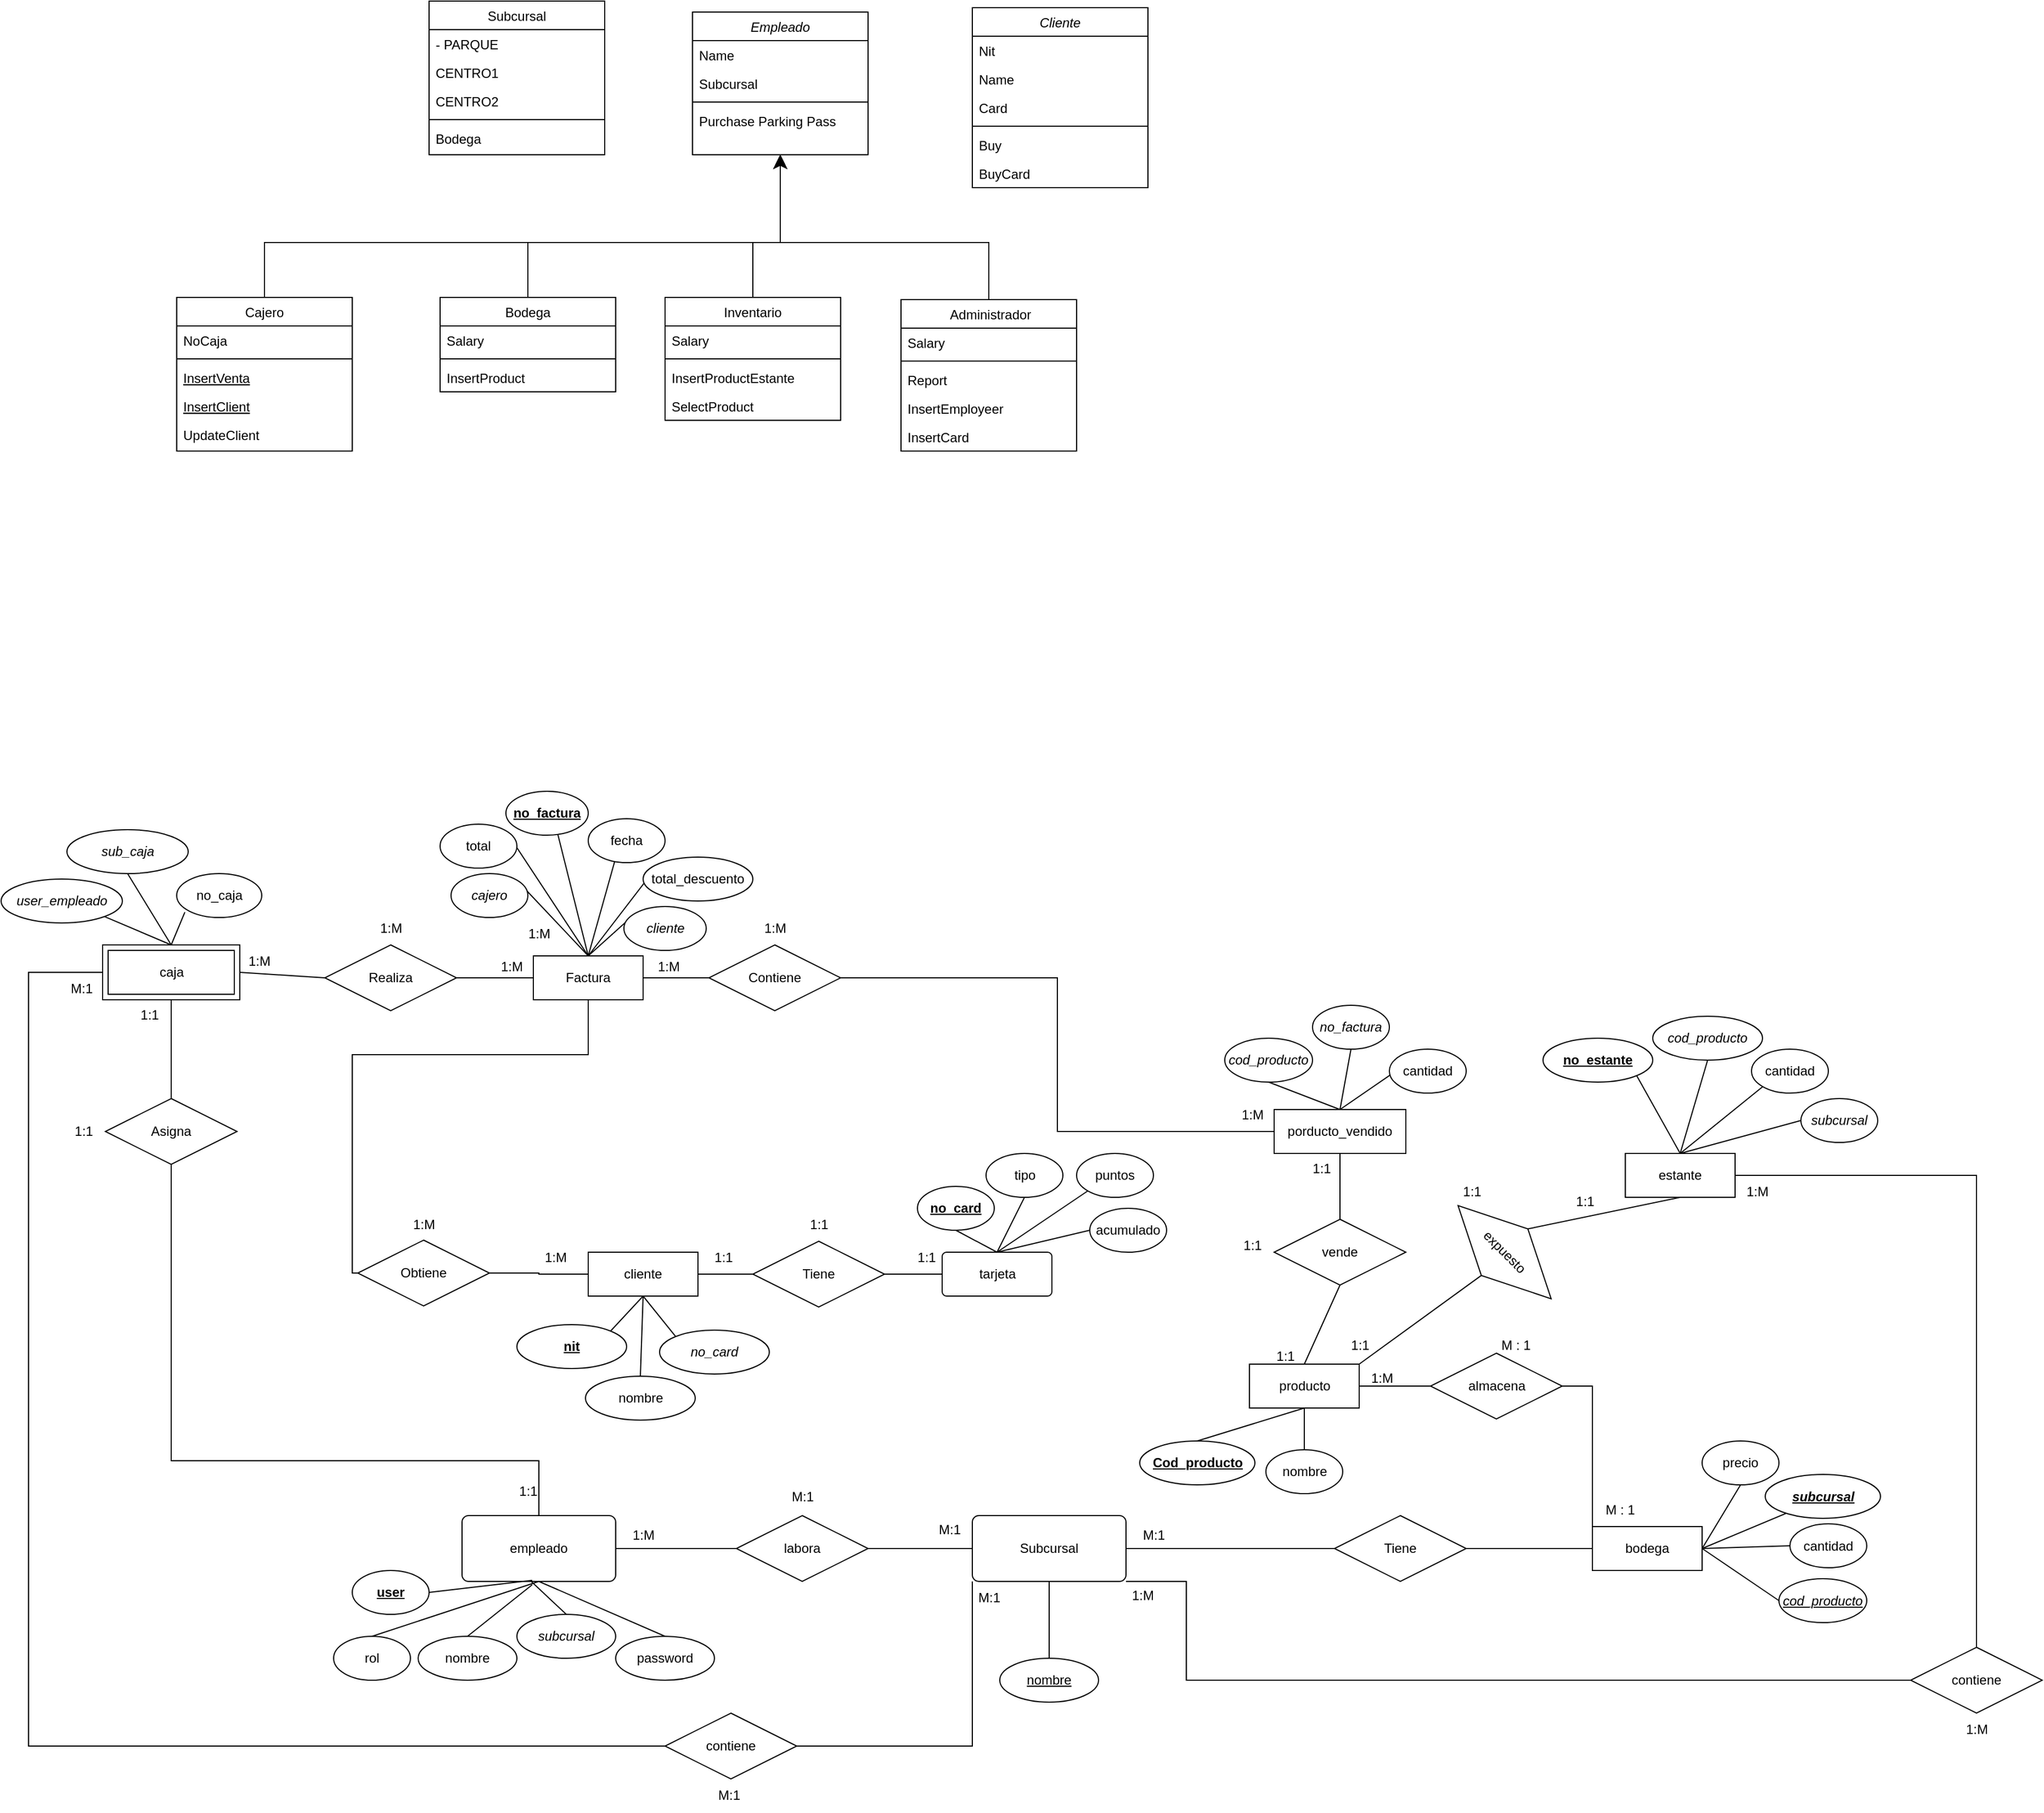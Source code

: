 <mxfile pages="2">
    <diagram id="C5RBs43oDa-KdzZeNtuy" name="Diagram_ER">
        <mxGraphModel dx="2298" dy="453" grid="1" gridSize="10" guides="1" tooltips="1" connect="1" arrows="1" fold="1" page="1" pageScale="1" pageWidth="827" pageHeight="1169" math="0" shadow="0">
            <root>
                <mxCell id="WIyWlLk6GJQsqaUBKTNV-0"/>
                <mxCell id="WIyWlLk6GJQsqaUBKTNV-1" parent="WIyWlLk6GJQsqaUBKTNV-0"/>
                <mxCell id="zkfFHV4jXpPFQw0GAbJ--0" value="Empleado" style="swimlane;fontStyle=2;align=center;verticalAlign=top;childLayout=stackLayout;horizontal=1;startSize=26;horizontalStack=0;resizeParent=1;resizeLast=0;collapsible=1;marginBottom=0;rounded=0;shadow=0;strokeWidth=1;" parent="WIyWlLk6GJQsqaUBKTNV-1" vertex="1">
                    <mxGeometry x="180" y="100" width="160" height="130" as="geometry">
                        <mxRectangle x="230" y="140" width="160" height="26" as="alternateBounds"/>
                    </mxGeometry>
                </mxCell>
                <mxCell id="zkfFHV4jXpPFQw0GAbJ--1" value="Name" style="text;align=left;verticalAlign=top;spacingLeft=4;spacingRight=4;overflow=hidden;rotatable=0;points=[[0,0.5],[1,0.5]];portConstraint=eastwest;" parent="zkfFHV4jXpPFQw0GAbJ--0" vertex="1">
                    <mxGeometry y="26" width="160" height="26" as="geometry"/>
                </mxCell>
                <mxCell id="zkfFHV4jXpPFQw0GAbJ--3" value="Subcursal" style="text;align=left;verticalAlign=top;spacingLeft=4;spacingRight=4;overflow=hidden;rotatable=0;points=[[0,0.5],[1,0.5]];portConstraint=eastwest;rounded=0;shadow=0;html=0;" parent="zkfFHV4jXpPFQw0GAbJ--0" vertex="1">
                    <mxGeometry y="52" width="160" height="26" as="geometry"/>
                </mxCell>
                <mxCell id="zkfFHV4jXpPFQw0GAbJ--4" value="" style="line;html=1;strokeWidth=1;align=left;verticalAlign=middle;spacingTop=-1;spacingLeft=3;spacingRight=3;rotatable=0;labelPosition=right;points=[];portConstraint=eastwest;" parent="zkfFHV4jXpPFQw0GAbJ--0" vertex="1">
                    <mxGeometry y="78" width="160" height="8" as="geometry"/>
                </mxCell>
                <mxCell id="zkfFHV4jXpPFQw0GAbJ--5" value="Purchase Parking Pass" style="text;align=left;verticalAlign=top;spacingLeft=4;spacingRight=4;overflow=hidden;rotatable=0;points=[[0,0.5],[1,0.5]];portConstraint=eastwest;" parent="zkfFHV4jXpPFQw0GAbJ--0" vertex="1">
                    <mxGeometry y="86" width="160" height="26" as="geometry"/>
                </mxCell>
                <mxCell id="zkfFHV4jXpPFQw0GAbJ--6" value="Cajero" style="swimlane;fontStyle=0;align=center;verticalAlign=top;childLayout=stackLayout;horizontal=1;startSize=26;horizontalStack=0;resizeParent=1;resizeLast=0;collapsible=1;marginBottom=0;rounded=0;shadow=0;strokeWidth=1;" parent="WIyWlLk6GJQsqaUBKTNV-1" vertex="1">
                    <mxGeometry x="-290" y="360" width="160" height="140" as="geometry">
                        <mxRectangle x="130" y="380" width="160" height="26" as="alternateBounds"/>
                    </mxGeometry>
                </mxCell>
                <mxCell id="zkfFHV4jXpPFQw0GAbJ--7" value="NoCaja" style="text;align=left;verticalAlign=top;spacingLeft=4;spacingRight=4;overflow=hidden;rotatable=0;points=[[0,0.5],[1,0.5]];portConstraint=eastwest;" parent="zkfFHV4jXpPFQw0GAbJ--6" vertex="1">
                    <mxGeometry y="26" width="160" height="26" as="geometry"/>
                </mxCell>
                <mxCell id="zkfFHV4jXpPFQw0GAbJ--9" value="" style="line;html=1;strokeWidth=1;align=left;verticalAlign=middle;spacingTop=-1;spacingLeft=3;spacingRight=3;rotatable=0;labelPosition=right;points=[];portConstraint=eastwest;" parent="zkfFHV4jXpPFQw0GAbJ--6" vertex="1">
                    <mxGeometry y="52" width="160" height="8" as="geometry"/>
                </mxCell>
                <mxCell id="zkfFHV4jXpPFQw0GAbJ--10" value="InsertVenta" style="text;align=left;verticalAlign=top;spacingLeft=4;spacingRight=4;overflow=hidden;rotatable=0;points=[[0,0.5],[1,0.5]];portConstraint=eastwest;fontStyle=4" parent="zkfFHV4jXpPFQw0GAbJ--6" vertex="1">
                    <mxGeometry y="60" width="160" height="26" as="geometry"/>
                </mxCell>
                <mxCell id="zkfFHV4jXpPFQw0GAbJ--11" value="InsertClient" style="text;align=left;verticalAlign=top;spacingLeft=4;spacingRight=4;overflow=hidden;rotatable=0;points=[[0,0.5],[1,0.5]];portConstraint=eastwest;fontStyle=4" parent="zkfFHV4jXpPFQw0GAbJ--6" vertex="1">
                    <mxGeometry y="86" width="160" height="26" as="geometry"/>
                </mxCell>
                <mxCell id="I4jgqWc88bWl6nU80wgs-6" value="UpdateClient" style="text;align=left;verticalAlign=top;spacingLeft=4;spacingRight=4;overflow=hidden;rotatable=0;points=[[0,0.5],[1,0.5]];portConstraint=eastwest;" parent="zkfFHV4jXpPFQw0GAbJ--6" vertex="1">
                    <mxGeometry y="112" width="160" height="26" as="geometry"/>
                </mxCell>
                <mxCell id="zkfFHV4jXpPFQw0GAbJ--12" value="" style="endArrow=classic;endSize=10;endFill=1;shadow=0;strokeWidth=1;rounded=0;edgeStyle=elbowEdgeStyle;elbow=vertical;" parent="WIyWlLk6GJQsqaUBKTNV-1" source="zkfFHV4jXpPFQw0GAbJ--6" target="zkfFHV4jXpPFQw0GAbJ--0" edge="1">
                    <mxGeometry width="160" relative="1" as="geometry">
                        <mxPoint x="200" y="203" as="sourcePoint"/>
                        <mxPoint x="200" y="203" as="targetPoint"/>
                        <Array as="points">
                            <mxPoint x="30" y="310"/>
                        </Array>
                    </mxGeometry>
                </mxCell>
                <mxCell id="zkfFHV4jXpPFQw0GAbJ--13" value="Inventario" style="swimlane;fontStyle=0;align=center;verticalAlign=top;childLayout=stackLayout;horizontal=1;startSize=26;horizontalStack=0;resizeParent=1;resizeLast=0;collapsible=1;marginBottom=0;rounded=0;shadow=0;strokeWidth=1;" parent="WIyWlLk6GJQsqaUBKTNV-1" vertex="1">
                    <mxGeometry x="155" y="360" width="160" height="112" as="geometry">
                        <mxRectangle x="340" y="380" width="170" height="26" as="alternateBounds"/>
                    </mxGeometry>
                </mxCell>
                <mxCell id="zkfFHV4jXpPFQw0GAbJ--14" value="Salary" style="text;align=left;verticalAlign=top;spacingLeft=4;spacingRight=4;overflow=hidden;rotatable=0;points=[[0,0.5],[1,0.5]];portConstraint=eastwest;" parent="zkfFHV4jXpPFQw0GAbJ--13" vertex="1">
                    <mxGeometry y="26" width="160" height="26" as="geometry"/>
                </mxCell>
                <mxCell id="zkfFHV4jXpPFQw0GAbJ--15" value="" style="line;html=1;strokeWidth=1;align=left;verticalAlign=middle;spacingTop=-1;spacingLeft=3;spacingRight=3;rotatable=0;labelPosition=right;points=[];portConstraint=eastwest;" parent="zkfFHV4jXpPFQw0GAbJ--13" vertex="1">
                    <mxGeometry y="52" width="160" height="8" as="geometry"/>
                </mxCell>
                <mxCell id="I4jgqWc88bWl6nU80wgs-9" value="InsertProductEstante" style="text;align=left;verticalAlign=top;spacingLeft=4;spacingRight=4;overflow=hidden;rotatable=0;points=[[0,0.5],[1,0.5]];portConstraint=eastwest;" parent="zkfFHV4jXpPFQw0GAbJ--13" vertex="1">
                    <mxGeometry y="60" width="160" height="26" as="geometry"/>
                </mxCell>
                <mxCell id="I4jgqWc88bWl6nU80wgs-10" value="SelectProduct" style="text;align=left;verticalAlign=top;spacingLeft=4;spacingRight=4;overflow=hidden;rotatable=0;points=[[0,0.5],[1,0.5]];portConstraint=eastwest;" parent="zkfFHV4jXpPFQw0GAbJ--13" vertex="1">
                    <mxGeometry y="86" width="160" height="26" as="geometry"/>
                </mxCell>
                <mxCell id="zkfFHV4jXpPFQw0GAbJ--16" value="" style="endArrow=classic;endSize=10;endFill=1;shadow=0;strokeWidth=1;rounded=0;edgeStyle=elbowEdgeStyle;elbow=vertical;exitX=0.5;exitY=0;exitDx=0;exitDy=0;" parent="WIyWlLk6GJQsqaUBKTNV-1" source="zkfFHV4jXpPFQw0GAbJ--13" target="zkfFHV4jXpPFQw0GAbJ--0" edge="1">
                    <mxGeometry width="160" relative="1" as="geometry">
                        <mxPoint x="210" y="373" as="sourcePoint"/>
                        <mxPoint x="310" y="271" as="targetPoint"/>
                        <Array as="points">
                            <mxPoint x="260" y="310"/>
                        </Array>
                    </mxGeometry>
                </mxCell>
                <mxCell id="N4OnTzkjHQGwTi78TzRC-5" style="edgeStyle=orthogonalEdgeStyle;rounded=0;orthogonalLoop=1;jettySize=auto;html=1;exitX=0.5;exitY=0;exitDx=0;exitDy=0;entryX=0.5;entryY=1;entryDx=0;entryDy=0;" parent="WIyWlLk6GJQsqaUBKTNV-1" source="LSzEp05COvQmFDiUFY0P-0" target="zkfFHV4jXpPFQw0GAbJ--0" edge="1">
                    <mxGeometry relative="1" as="geometry">
                        <Array as="points">
                            <mxPoint x="30" y="310"/>
                            <mxPoint x="260" y="310"/>
                        </Array>
                        <mxPoint x="260" y="260" as="targetPoint"/>
                    </mxGeometry>
                </mxCell>
                <mxCell id="LSzEp05COvQmFDiUFY0P-0" value="Bodega" style="swimlane;fontStyle=0;align=center;verticalAlign=top;childLayout=stackLayout;horizontal=1;startSize=26;horizontalStack=0;resizeParent=1;resizeLast=0;collapsible=1;marginBottom=0;rounded=0;shadow=0;strokeWidth=1;" parent="WIyWlLk6GJQsqaUBKTNV-1" vertex="1">
                    <mxGeometry x="-50" y="360" width="160" height="86" as="geometry">
                        <mxRectangle x="340" y="380" width="170" height="26" as="alternateBounds"/>
                    </mxGeometry>
                </mxCell>
                <mxCell id="N4OnTzkjHQGwTi78TzRC-12" value="Salary" style="text;align=left;verticalAlign=top;spacingLeft=4;spacingRight=4;overflow=hidden;rotatable=0;points=[[0,0.5],[1,0.5]];portConstraint=eastwest;" parent="LSzEp05COvQmFDiUFY0P-0" vertex="1">
                    <mxGeometry y="26" width="160" height="26" as="geometry"/>
                </mxCell>
                <mxCell id="LSzEp05COvQmFDiUFY0P-2" value="" style="line;html=1;strokeWidth=1;align=left;verticalAlign=middle;spacingTop=-1;spacingLeft=3;spacingRight=3;rotatable=0;labelPosition=right;points=[];portConstraint=eastwest;" parent="LSzEp05COvQmFDiUFY0P-0" vertex="1">
                    <mxGeometry y="52" width="160" height="8" as="geometry"/>
                </mxCell>
                <mxCell id="LSzEp05COvQmFDiUFY0P-1" value="InsertProduct" style="text;align=left;verticalAlign=top;spacingLeft=4;spacingRight=4;overflow=hidden;rotatable=0;points=[[0,0.5],[1,0.5]];portConstraint=eastwest;" parent="LSzEp05COvQmFDiUFY0P-0" vertex="1">
                    <mxGeometry y="60" width="160" height="26" as="geometry"/>
                </mxCell>
                <mxCell id="N4OnTzkjHQGwTi78TzRC-3" style="edgeStyle=orthogonalEdgeStyle;rounded=0;orthogonalLoop=1;jettySize=auto;html=1;exitX=0.5;exitY=0;exitDx=0;exitDy=0;entryX=0.5;entryY=1;entryDx=0;entryDy=0;" parent="WIyWlLk6GJQsqaUBKTNV-1" source="N4OnTzkjHQGwTi78TzRC-0" target="zkfFHV4jXpPFQw0GAbJ--0" edge="1">
                    <mxGeometry relative="1" as="geometry">
                        <mxPoint x="490" y="220" as="targetPoint"/>
                        <Array as="points">
                            <mxPoint x="450" y="310"/>
                            <mxPoint x="260" y="310"/>
                        </Array>
                    </mxGeometry>
                </mxCell>
                <mxCell id="N4OnTzkjHQGwTi78TzRC-0" value=" Administrador" style="swimlane;fontStyle=0;align=center;verticalAlign=top;childLayout=stackLayout;horizontal=1;startSize=26;horizontalStack=0;resizeParent=1;resizeLast=0;collapsible=1;marginBottom=0;rounded=0;shadow=0;strokeWidth=1;" parent="WIyWlLk6GJQsqaUBKTNV-1" vertex="1">
                    <mxGeometry x="370" y="362" width="160" height="138" as="geometry">
                        <mxRectangle x="340" y="380" width="170" height="26" as="alternateBounds"/>
                    </mxGeometry>
                </mxCell>
                <mxCell id="N4OnTzkjHQGwTi78TzRC-1" value="Salary" style="text;align=left;verticalAlign=top;spacingLeft=4;spacingRight=4;overflow=hidden;rotatable=0;points=[[0,0.5],[1,0.5]];portConstraint=eastwest;" parent="N4OnTzkjHQGwTi78TzRC-0" vertex="1">
                    <mxGeometry y="26" width="160" height="26" as="geometry"/>
                </mxCell>
                <mxCell id="N4OnTzkjHQGwTi78TzRC-2" value="" style="line;html=1;strokeWidth=1;align=left;verticalAlign=middle;spacingTop=-1;spacingLeft=3;spacingRight=3;rotatable=0;labelPosition=right;points=[];portConstraint=eastwest;" parent="N4OnTzkjHQGwTi78TzRC-0" vertex="1">
                    <mxGeometry y="52" width="160" height="8" as="geometry"/>
                </mxCell>
                <mxCell id="I4jgqWc88bWl6nU80wgs-11" value="Report" style="text;align=left;verticalAlign=top;spacingLeft=4;spacingRight=4;overflow=hidden;rotatable=0;points=[[0,0.5],[1,0.5]];portConstraint=eastwest;" parent="N4OnTzkjHQGwTi78TzRC-0" vertex="1">
                    <mxGeometry y="60" width="160" height="26" as="geometry"/>
                </mxCell>
                <mxCell id="I4jgqWc88bWl6nU80wgs-12" value="InsertEmployeer" style="text;align=left;verticalAlign=top;spacingLeft=4;spacingRight=4;overflow=hidden;rotatable=0;points=[[0,0.5],[1,0.5]];portConstraint=eastwest;" parent="N4OnTzkjHQGwTi78TzRC-0" vertex="1">
                    <mxGeometry y="86" width="160" height="26" as="geometry"/>
                </mxCell>
                <mxCell id="I4jgqWc88bWl6nU80wgs-13" value="InsertCard" style="text;align=left;verticalAlign=top;spacingLeft=4;spacingRight=4;overflow=hidden;rotatable=0;points=[[0,0.5],[1,0.5]];portConstraint=eastwest;" parent="N4OnTzkjHQGwTi78TzRC-0" vertex="1">
                    <mxGeometry y="112" width="160" height="26" as="geometry"/>
                </mxCell>
                <mxCell id="N4OnTzkjHQGwTi78TzRC-6" value="Cliente" style="swimlane;fontStyle=2;align=center;verticalAlign=top;childLayout=stackLayout;horizontal=1;startSize=26;horizontalStack=0;resizeParent=1;resizeLast=0;collapsible=1;marginBottom=0;rounded=0;shadow=0;strokeWidth=1;" parent="WIyWlLk6GJQsqaUBKTNV-1" vertex="1">
                    <mxGeometry x="435" y="96" width="160" height="164" as="geometry">
                        <mxRectangle x="230" y="140" width="160" height="26" as="alternateBounds"/>
                    </mxGeometry>
                </mxCell>
                <mxCell id="N4OnTzkjHQGwTi78TzRC-9" value="Nit" style="text;align=left;verticalAlign=top;spacingLeft=4;spacingRight=4;overflow=hidden;rotatable=0;points=[[0,0.5],[1,0.5]];portConstraint=eastwest;rounded=0;shadow=0;html=0;" parent="N4OnTzkjHQGwTi78TzRC-6" vertex="1">
                    <mxGeometry y="26" width="160" height="26" as="geometry"/>
                </mxCell>
                <mxCell id="N4OnTzkjHQGwTi78TzRC-7" value="Name" style="text;align=left;verticalAlign=top;spacingLeft=4;spacingRight=4;overflow=hidden;rotatable=0;points=[[0,0.5],[1,0.5]];portConstraint=eastwest;" parent="N4OnTzkjHQGwTi78TzRC-6" vertex="1">
                    <mxGeometry y="52" width="160" height="26" as="geometry"/>
                </mxCell>
                <mxCell id="N4OnTzkjHQGwTi78TzRC-8" value="Card" style="text;align=left;verticalAlign=top;spacingLeft=4;spacingRight=4;overflow=hidden;rotatable=0;points=[[0,0.5],[1,0.5]];portConstraint=eastwest;rounded=0;shadow=0;html=0;" parent="N4OnTzkjHQGwTi78TzRC-6" vertex="1">
                    <mxGeometry y="78" width="160" height="26" as="geometry"/>
                </mxCell>
                <mxCell id="N4OnTzkjHQGwTi78TzRC-10" value="" style="line;html=1;strokeWidth=1;align=left;verticalAlign=middle;spacingTop=-1;spacingLeft=3;spacingRight=3;rotatable=0;labelPosition=right;points=[];portConstraint=eastwest;" parent="N4OnTzkjHQGwTi78TzRC-6" vertex="1">
                    <mxGeometry y="104" width="160" height="8" as="geometry"/>
                </mxCell>
                <mxCell id="I4jgqWc88bWl6nU80wgs-14" value="Buy" style="text;align=left;verticalAlign=top;spacingLeft=4;spacingRight=4;overflow=hidden;rotatable=0;points=[[0,0.5],[1,0.5]];portConstraint=eastwest;" parent="N4OnTzkjHQGwTi78TzRC-6" vertex="1">
                    <mxGeometry y="112" width="160" height="26" as="geometry"/>
                </mxCell>
                <mxCell id="N4OnTzkjHQGwTi78TzRC-11" value="BuyCard" style="text;align=left;verticalAlign=top;spacingLeft=4;spacingRight=4;overflow=hidden;rotatable=0;points=[[0,0.5],[1,0.5]];portConstraint=eastwest;" parent="N4OnTzkjHQGwTi78TzRC-6" vertex="1">
                    <mxGeometry y="138" width="160" height="26" as="geometry"/>
                </mxCell>
                <mxCell id="N4OnTzkjHQGwTi78TzRC-19" style="edgeStyle=orthogonalEdgeStyle;rounded=0;orthogonalLoop=1;jettySize=auto;html=1;exitX=0.5;exitY=0;exitDx=0;exitDy=0;entryX=0.5;entryY=1;entryDx=0;entryDy=0;endArrow=none;endFill=0;" parent="WIyWlLk6GJQsqaUBKTNV-1" source="N4OnTzkjHQGwTi78TzRC-14" target="N4OnTzkjHQGwTi78TzRC-17" edge="1">
                    <mxGeometry relative="1" as="geometry"/>
                </mxCell>
                <mxCell id="N4OnTzkjHQGwTi78TzRC-30" style="edgeStyle=orthogonalEdgeStyle;rounded=0;orthogonalLoop=1;jettySize=auto;html=1;exitX=0.5;exitY=1;exitDx=0;exitDy=0;endArrow=none;endFill=0;" parent="WIyWlLk6GJQsqaUBKTNV-1" source="N4OnTzkjHQGwTi78TzRC-14" target="N4OnTzkjHQGwTi78TzRC-15" edge="1">
                    <mxGeometry relative="1" as="geometry">
                        <Array as="points">
                            <mxPoint x="-295" y="1420"/>
                            <mxPoint x="40" y="1420"/>
                        </Array>
                    </mxGeometry>
                </mxCell>
                <mxCell id="N4OnTzkjHQGwTi78TzRC-14" value="Asigna" style="shape=rhombus;perimeter=rhombusPerimeter;whiteSpace=wrap;html=1;align=center;" parent="WIyWlLk6GJQsqaUBKTNV-1" vertex="1">
                    <mxGeometry x="-355" y="1090" width="120" height="60" as="geometry"/>
                </mxCell>
                <mxCell id="2aGcfraHVy4nysKN17Xf-0" style="edgeStyle=orthogonalEdgeStyle;rounded=0;orthogonalLoop=1;jettySize=auto;html=1;exitX=1;exitY=0.5;exitDx=0;exitDy=0;entryX=0;entryY=0.5;entryDx=0;entryDy=0;endArrow=none;endFill=0;" parent="WIyWlLk6GJQsqaUBKTNV-1" source="N4OnTzkjHQGwTi78TzRC-15" target="N4OnTzkjHQGwTi78TzRC-170" edge="1">
                    <mxGeometry relative="1" as="geometry"/>
                </mxCell>
                <mxCell id="N4OnTzkjHQGwTi78TzRC-15" value="empleado" style="rounded=1;arcSize=10;whiteSpace=wrap;html=1;align=center;" parent="WIyWlLk6GJQsqaUBKTNV-1" vertex="1">
                    <mxGeometry x="-30" y="1470" width="140" height="60" as="geometry"/>
                </mxCell>
                <mxCell id="N4OnTzkjHQGwTi78TzRC-54" style="rounded=0;orthogonalLoop=1;jettySize=auto;html=1;exitX=1;exitY=0.5;exitDx=0;exitDy=0;entryX=0;entryY=0.5;entryDx=0;entryDy=0;endArrow=none;endFill=0;" parent="WIyWlLk6GJQsqaUBKTNV-1" source="N4OnTzkjHQGwTi78TzRC-17" target="N4OnTzkjHQGwTi78TzRC-31" edge="1">
                    <mxGeometry relative="1" as="geometry"/>
                </mxCell>
                <mxCell id="4MFJOmqxdWt3ia0DLltl-8" style="rounded=0;orthogonalLoop=1;jettySize=auto;html=1;entryX=0.5;entryY=1;entryDx=0;entryDy=0;endArrow=none;endFill=0;exitX=0.5;exitY=0;exitDx=0;exitDy=0;" parent="WIyWlLk6GJQsqaUBKTNV-1" source="N4OnTzkjHQGwTi78TzRC-17" target="4MFJOmqxdWt3ia0DLltl-7" edge="1">
                    <mxGeometry relative="1" as="geometry"/>
                </mxCell>
                <mxCell id="N4OnTzkjHQGwTi78TzRC-17" value="caja" style="shape=ext;margin=3;double=1;whiteSpace=wrap;html=1;align=center;" parent="WIyWlLk6GJQsqaUBKTNV-1" vertex="1">
                    <mxGeometry x="-357.5" y="950" width="125" height="50" as="geometry"/>
                </mxCell>
                <mxCell id="N4OnTzkjHQGwTi78TzRC-29" style="edgeStyle=orthogonalEdgeStyle;rounded=0;orthogonalLoop=1;jettySize=auto;html=1;exitX=0;exitY=0.5;exitDx=0;exitDy=0;endArrow=none;endFill=0;" parent="WIyWlLk6GJQsqaUBKTNV-1" source="N4OnTzkjHQGwTi78TzRC-20" target="N4OnTzkjHQGwTi78TzRC-27" edge="1">
                    <mxGeometry relative="1" as="geometry"/>
                </mxCell>
                <mxCell id="N4OnTzkjHQGwTi78TzRC-67" style="edgeStyle=orthogonalEdgeStyle;rounded=0;orthogonalLoop=1;jettySize=auto;html=1;exitX=1;exitY=0.5;exitDx=0;exitDy=0;entryX=0;entryY=0.5;entryDx=0;entryDy=0;endArrow=none;endFill=0;" parent="WIyWlLk6GJQsqaUBKTNV-1" source="N4OnTzkjHQGwTi78TzRC-20" target="N4OnTzkjHQGwTi78TzRC-34" edge="1">
                    <mxGeometry relative="1" as="geometry"/>
                </mxCell>
                <mxCell id="N4OnTzkjHQGwTi78TzRC-20" value="cliente" style="whiteSpace=wrap;html=1;align=center;" parent="WIyWlLk6GJQsqaUBKTNV-1" vertex="1">
                    <mxGeometry x="85" y="1230" width="100" height="40" as="geometry"/>
                </mxCell>
                <mxCell id="N4OnTzkjHQGwTi78TzRC-21" value="porducto_vendido" style="whiteSpace=wrap;html=1;align=center;" parent="WIyWlLk6GJQsqaUBKTNV-1" vertex="1">
                    <mxGeometry x="710" y="1100" width="120" height="40" as="geometry"/>
                </mxCell>
                <mxCell id="N4OnTzkjHQGwTi78TzRC-25" style="edgeStyle=orthogonalEdgeStyle;rounded=0;orthogonalLoop=1;jettySize=auto;html=1;exitX=1;exitY=0.5;exitDx=0;exitDy=0;entryX=0;entryY=0.5;entryDx=0;entryDy=0;endArrow=none;endFill=0;" parent="WIyWlLk6GJQsqaUBKTNV-1" source="N4OnTzkjHQGwTi78TzRC-22" target="N4OnTzkjHQGwTi78TzRC-24" edge="1">
                    <mxGeometry relative="1" as="geometry"/>
                </mxCell>
                <mxCell id="N4OnTzkjHQGwTi78TzRC-38" style="edgeStyle=orthogonalEdgeStyle;rounded=0;orthogonalLoop=1;jettySize=auto;html=1;exitX=0.5;exitY=1;exitDx=0;exitDy=0;entryX=0;entryY=0.5;entryDx=0;entryDy=0;endArrow=none;endFill=0;" parent="WIyWlLk6GJQsqaUBKTNV-1" source="N4OnTzkjHQGwTi78TzRC-22" target="N4OnTzkjHQGwTi78TzRC-27" edge="1">
                    <mxGeometry relative="1" as="geometry">
                        <Array as="points">
                            <mxPoint x="85" y="1050"/>
                            <mxPoint x="-130" y="1050"/>
                            <mxPoint x="-130" y="1249"/>
                        </Array>
                    </mxGeometry>
                </mxCell>
                <mxCell id="N4OnTzkjHQGwTi78TzRC-22" value="Factura" style="whiteSpace=wrap;html=1;align=center;" parent="WIyWlLk6GJQsqaUBKTNV-1" vertex="1">
                    <mxGeometry x="35" y="960" width="100" height="40" as="geometry"/>
                </mxCell>
                <mxCell id="N4OnTzkjHQGwTi78TzRC-26" style="edgeStyle=orthogonalEdgeStyle;rounded=0;orthogonalLoop=1;jettySize=auto;html=1;exitX=1;exitY=0.5;exitDx=0;exitDy=0;entryX=0;entryY=0.5;entryDx=0;entryDy=0;endArrow=none;endFill=0;" parent="WIyWlLk6GJQsqaUBKTNV-1" source="N4OnTzkjHQGwTi78TzRC-24" target="N4OnTzkjHQGwTi78TzRC-21" edge="1">
                    <mxGeometry relative="1" as="geometry"/>
                </mxCell>
                <mxCell id="N4OnTzkjHQGwTi78TzRC-24" value="Contiene" style="shape=rhombus;perimeter=rhombusPerimeter;whiteSpace=wrap;html=1;align=center;" parent="WIyWlLk6GJQsqaUBKTNV-1" vertex="1">
                    <mxGeometry x="195" y="950" width="120" height="60" as="geometry"/>
                </mxCell>
                <mxCell id="N4OnTzkjHQGwTi78TzRC-27" value="Obtiene" style="shape=rhombus;perimeter=rhombusPerimeter;whiteSpace=wrap;html=1;align=center;" parent="WIyWlLk6GJQsqaUBKTNV-1" vertex="1">
                    <mxGeometry x="-125" y="1219" width="120" height="60" as="geometry"/>
                </mxCell>
                <mxCell id="N4OnTzkjHQGwTi78TzRC-32" style="edgeStyle=orthogonalEdgeStyle;rounded=0;orthogonalLoop=1;jettySize=auto;html=1;exitX=1;exitY=0.5;exitDx=0;exitDy=0;entryX=0;entryY=0.5;entryDx=0;entryDy=0;endArrow=none;endFill=0;" parent="WIyWlLk6GJQsqaUBKTNV-1" source="N4OnTzkjHQGwTi78TzRC-31" target="N4OnTzkjHQGwTi78TzRC-22" edge="1">
                    <mxGeometry relative="1" as="geometry"/>
                </mxCell>
                <mxCell id="N4OnTzkjHQGwTi78TzRC-31" value="Realiza" style="shape=rhombus;perimeter=rhombusPerimeter;whiteSpace=wrap;html=1;align=center;" parent="WIyWlLk6GJQsqaUBKTNV-1" vertex="1">
                    <mxGeometry x="-155" y="950" width="120" height="60" as="geometry"/>
                </mxCell>
                <mxCell id="N4OnTzkjHQGwTi78TzRC-68" style="edgeStyle=orthogonalEdgeStyle;rounded=0;orthogonalLoop=1;jettySize=auto;html=1;exitX=1;exitY=0.5;exitDx=0;exitDy=0;entryX=0;entryY=0.5;entryDx=0;entryDy=0;endArrow=none;endFill=0;" parent="WIyWlLk6GJQsqaUBKTNV-1" source="N4OnTzkjHQGwTi78TzRC-34" target="N4OnTzkjHQGwTi78TzRC-35" edge="1">
                    <mxGeometry relative="1" as="geometry"/>
                </mxCell>
                <mxCell id="N4OnTzkjHQGwTi78TzRC-34" value="Tiene" style="shape=rhombus;perimeter=rhombusPerimeter;whiteSpace=wrap;html=1;align=center;" parent="WIyWlLk6GJQsqaUBKTNV-1" vertex="1">
                    <mxGeometry x="235" y="1220" width="120" height="60" as="geometry"/>
                </mxCell>
                <mxCell id="N4OnTzkjHQGwTi78TzRC-35" value="tarjeta" style="rounded=1;arcSize=10;whiteSpace=wrap;html=1;align=center;" parent="WIyWlLk6GJQsqaUBKTNV-1" vertex="1">
                    <mxGeometry x="407.5" y="1230" width="100" height="40" as="geometry"/>
                </mxCell>
                <mxCell id="N4OnTzkjHQGwTi78TzRC-51" style="rounded=0;orthogonalLoop=1;jettySize=auto;html=1;exitX=0.096;exitY=0.879;exitDx=0;exitDy=0;entryX=0.5;entryY=0;entryDx=0;entryDy=0;endArrow=none;endFill=0;exitPerimeter=0;" parent="WIyWlLk6GJQsqaUBKTNV-1" source="N4OnTzkjHQGwTi78TzRC-40" target="N4OnTzkjHQGwTi78TzRC-17" edge="1">
                    <mxGeometry relative="1" as="geometry"/>
                </mxCell>
                <mxCell id="N4OnTzkjHQGwTi78TzRC-40" value="no_caja" style="ellipse;whiteSpace=wrap;html=1;align=center;" parent="WIyWlLk6GJQsqaUBKTNV-1" vertex="1">
                    <mxGeometry x="-290" y="885" width="77.5" height="40" as="geometry"/>
                </mxCell>
                <mxCell id="N4OnTzkjHQGwTi78TzRC-44" style="rounded=0;orthogonalLoop=1;jettySize=auto;html=1;exitX=1;exitY=0.5;exitDx=0;exitDy=0;entryX=0.457;entryY=0.983;entryDx=0;entryDy=0;entryPerimeter=0;endArrow=none;endFill=0;" parent="WIyWlLk6GJQsqaUBKTNV-1" source="N4OnTzkjHQGwTi78TzRC-41" target="N4OnTzkjHQGwTi78TzRC-15" edge="1">
                    <mxGeometry relative="1" as="geometry"/>
                </mxCell>
                <mxCell id="N4OnTzkjHQGwTi78TzRC-41" value="&lt;b&gt;user&lt;/b&gt;" style="ellipse;whiteSpace=wrap;html=1;align=center;fontStyle=4;" parent="WIyWlLk6GJQsqaUBKTNV-1" vertex="1">
                    <mxGeometry x="-130" y="1520" width="70" height="40" as="geometry"/>
                </mxCell>
                <mxCell id="N4OnTzkjHQGwTi78TzRC-45" style="rounded=0;orthogonalLoop=1;jettySize=auto;html=1;exitX=0.5;exitY=0;exitDx=0;exitDy=0;entryX=0.457;entryY=1.05;entryDx=0;entryDy=0;entryPerimeter=0;endArrow=none;endFill=0;" parent="WIyWlLk6GJQsqaUBKTNV-1" source="N4OnTzkjHQGwTi78TzRC-42" target="N4OnTzkjHQGwTi78TzRC-15" edge="1">
                    <mxGeometry relative="1" as="geometry"/>
                </mxCell>
                <mxCell id="N4OnTzkjHQGwTi78TzRC-42" value="nombre" style="ellipse;whiteSpace=wrap;html=1;align=center;" parent="WIyWlLk6GJQsqaUBKTNV-1" vertex="1">
                    <mxGeometry x="-70" y="1580" width="90" height="40" as="geometry"/>
                </mxCell>
                <mxCell id="N4OnTzkjHQGwTi78TzRC-47" style="rounded=0;orthogonalLoop=1;jettySize=auto;html=1;exitX=0.5;exitY=0;exitDx=0;exitDy=0;entryX=0.443;entryY=0.983;entryDx=0;entryDy=0;entryPerimeter=0;endArrow=none;endFill=0;" parent="WIyWlLk6GJQsqaUBKTNV-1" source="N4OnTzkjHQGwTi78TzRC-43" target="N4OnTzkjHQGwTi78TzRC-15" edge="1">
                    <mxGeometry relative="1" as="geometry"/>
                </mxCell>
                <mxCell id="N4OnTzkjHQGwTi78TzRC-43" value="&lt;i&gt;subcursal&lt;/i&gt;" style="ellipse;whiteSpace=wrap;html=1;align=center;" parent="WIyWlLk6GJQsqaUBKTNV-1" vertex="1">
                    <mxGeometry x="20" y="1560" width="90" height="40" as="geometry"/>
                </mxCell>
                <mxCell id="N4OnTzkjHQGwTi78TzRC-49" style="rounded=0;orthogonalLoop=1;jettySize=auto;html=1;exitX=0.5;exitY=0;exitDx=0;exitDy=0;entryX=0.5;entryY=1;entryDx=0;entryDy=0;endArrow=none;endFill=0;" parent="WIyWlLk6GJQsqaUBKTNV-1" source="N4OnTzkjHQGwTi78TzRC-48" target="N4OnTzkjHQGwTi78TzRC-15" edge="1">
                    <mxGeometry relative="1" as="geometry"/>
                </mxCell>
                <mxCell id="N4OnTzkjHQGwTi78TzRC-48" value="rol" style="ellipse;whiteSpace=wrap;html=1;align=center;" parent="WIyWlLk6GJQsqaUBKTNV-1" vertex="1">
                    <mxGeometry x="-147" y="1580" width="70" height="40" as="geometry"/>
                </mxCell>
                <mxCell id="N4OnTzkjHQGwTi78TzRC-53" style="rounded=0;orthogonalLoop=1;jettySize=auto;html=1;exitX=0.5;exitY=0;exitDx=0;exitDy=0;entryX=0.5;entryY=1;entryDx=0;entryDy=0;endArrow=none;endFill=0;" parent="WIyWlLk6GJQsqaUBKTNV-1" source="N4OnTzkjHQGwTi78TzRC-52" target="N4OnTzkjHQGwTi78TzRC-15" edge="1">
                    <mxGeometry relative="1" as="geometry"/>
                </mxCell>
                <mxCell id="N4OnTzkjHQGwTi78TzRC-52" value="password" style="ellipse;whiteSpace=wrap;html=1;align=center;" parent="WIyWlLk6GJQsqaUBKTNV-1" vertex="1">
                    <mxGeometry x="110" y="1580" width="90" height="40" as="geometry"/>
                </mxCell>
                <mxCell id="N4OnTzkjHQGwTi78TzRC-66" style="rounded=0;orthogonalLoop=1;jettySize=auto;html=1;exitX=0.5;exitY=1;exitDx=0;exitDy=0;entryX=0.5;entryY=0;entryDx=0;entryDy=0;endArrow=none;endFill=0;" parent="WIyWlLk6GJQsqaUBKTNV-1" source="N4OnTzkjHQGwTi78TzRC-55" target="N4OnTzkjHQGwTi78TzRC-35" edge="1">
                    <mxGeometry relative="1" as="geometry"/>
                </mxCell>
                <mxCell id="N4OnTzkjHQGwTi78TzRC-55" value="&lt;u&gt;&lt;b&gt;no_card&lt;/b&gt;&lt;/u&gt;" style="ellipse;whiteSpace=wrap;html=1;align=center;" parent="WIyWlLk6GJQsqaUBKTNV-1" vertex="1">
                    <mxGeometry x="385" y="1170" width="70" height="40" as="geometry"/>
                </mxCell>
                <mxCell id="N4OnTzkjHQGwTi78TzRC-65" style="rounded=0;orthogonalLoop=1;jettySize=auto;html=1;exitX=0.5;exitY=1;exitDx=0;exitDy=0;entryX=0.5;entryY=0;entryDx=0;entryDy=0;endArrow=none;endFill=0;" parent="WIyWlLk6GJQsqaUBKTNV-1" source="N4OnTzkjHQGwTi78TzRC-56" target="N4OnTzkjHQGwTi78TzRC-35" edge="1">
                    <mxGeometry relative="1" as="geometry"/>
                </mxCell>
                <mxCell id="N4OnTzkjHQGwTi78TzRC-56" value="tipo" style="ellipse;whiteSpace=wrap;html=1;align=center;" parent="WIyWlLk6GJQsqaUBKTNV-1" vertex="1">
                    <mxGeometry x="447.5" y="1140" width="70" height="40" as="geometry"/>
                </mxCell>
                <mxCell id="N4OnTzkjHQGwTi78TzRC-61" style="rounded=0;orthogonalLoop=1;jettySize=auto;html=1;exitX=0.5;exitY=0;exitDx=0;exitDy=0;entryX=0.5;entryY=1;entryDx=0;entryDy=0;endArrow=none;endFill=0;" parent="WIyWlLk6GJQsqaUBKTNV-1" source="N4OnTzkjHQGwTi78TzRC-57" target="N4OnTzkjHQGwTi78TzRC-20" edge="1">
                    <mxGeometry relative="1" as="geometry"/>
                </mxCell>
                <mxCell id="N4OnTzkjHQGwTi78TzRC-57" value="nombre" style="ellipse;whiteSpace=wrap;html=1;align=center;" parent="WIyWlLk6GJQsqaUBKTNV-1" vertex="1">
                    <mxGeometry x="82.5" y="1343" width="100" height="40" as="geometry"/>
                </mxCell>
                <mxCell id="N4OnTzkjHQGwTi78TzRC-60" style="rounded=0;orthogonalLoop=1;jettySize=auto;html=1;exitX=1;exitY=0;exitDx=0;exitDy=0;entryX=0.5;entryY=1;entryDx=0;entryDy=0;endArrow=none;endFill=0;" parent="WIyWlLk6GJQsqaUBKTNV-1" source="N4OnTzkjHQGwTi78TzRC-58" target="N4OnTzkjHQGwTi78TzRC-20" edge="1">
                    <mxGeometry relative="1" as="geometry"/>
                </mxCell>
                <mxCell id="N4OnTzkjHQGwTi78TzRC-58" value="&lt;b&gt;nit&lt;/b&gt;" style="ellipse;whiteSpace=wrap;html=1;align=center;fontStyle=4;" parent="WIyWlLk6GJQsqaUBKTNV-1" vertex="1">
                    <mxGeometry x="20" y="1296" width="100" height="40" as="geometry"/>
                </mxCell>
                <mxCell id="N4OnTzkjHQGwTi78TzRC-62" style="rounded=0;orthogonalLoop=1;jettySize=auto;html=1;exitX=0;exitY=0;exitDx=0;exitDy=0;entryX=0.5;entryY=1;entryDx=0;entryDy=0;endArrow=none;endFill=0;" parent="WIyWlLk6GJQsqaUBKTNV-1" source="N4OnTzkjHQGwTi78TzRC-59" target="N4OnTzkjHQGwTi78TzRC-20" edge="1">
                    <mxGeometry relative="1" as="geometry"/>
                </mxCell>
                <mxCell id="N4OnTzkjHQGwTi78TzRC-59" value="&lt;i&gt;no_card&lt;/i&gt;" style="ellipse;whiteSpace=wrap;html=1;align=center;" parent="WIyWlLk6GJQsqaUBKTNV-1" vertex="1">
                    <mxGeometry x="150" y="1301" width="100" height="40" as="geometry"/>
                </mxCell>
                <mxCell id="N4OnTzkjHQGwTi78TzRC-64" style="rounded=0;orthogonalLoop=1;jettySize=auto;html=1;exitX=0;exitY=1;exitDx=0;exitDy=0;entryX=0.5;entryY=0;entryDx=0;entryDy=0;endArrow=none;endFill=0;" parent="WIyWlLk6GJQsqaUBKTNV-1" source="N4OnTzkjHQGwTi78TzRC-63" target="N4OnTzkjHQGwTi78TzRC-35" edge="1">
                    <mxGeometry relative="1" as="geometry"/>
                </mxCell>
                <mxCell id="N4OnTzkjHQGwTi78TzRC-63" value="puntos" style="ellipse;whiteSpace=wrap;html=1;align=center;" parent="WIyWlLk6GJQsqaUBKTNV-1" vertex="1">
                    <mxGeometry x="530" y="1140" width="70" height="40" as="geometry"/>
                </mxCell>
                <mxCell id="N4OnTzkjHQGwTi78TzRC-88" style="rounded=0;orthogonalLoop=1;jettySize=auto;html=1;exitX=0.5;exitY=0;exitDx=0;exitDy=0;entryX=0.5;entryY=0;entryDx=0;entryDy=0;endArrow=none;endFill=0;" parent="WIyWlLk6GJQsqaUBKTNV-1" source="N4OnTzkjHQGwTi78TzRC-69" target="N4OnTzkjHQGwTi78TzRC-22" edge="1">
                    <mxGeometry relative="1" as="geometry"/>
                </mxCell>
                <mxCell id="N4OnTzkjHQGwTi78TzRC-69" value="&lt;b&gt;no_factura&lt;/b&gt;" style="ellipse;whiteSpace=wrap;html=1;align=center;fontStyle=4;" parent="WIyWlLk6GJQsqaUBKTNV-1" vertex="1">
                    <mxGeometry x="10" y="810" width="75" height="40" as="geometry"/>
                </mxCell>
                <mxCell id="1" style="edgeStyle=none;html=1;exitX=1;exitY=0.5;exitDx=0;exitDy=0;entryX=0.5;entryY=1;entryDx=0;entryDy=0;endArrow=none;endFill=0;" edge="1" parent="WIyWlLk6GJQsqaUBKTNV-1" source="N4OnTzkjHQGwTi78TzRC-71" target="0">
                    <mxGeometry relative="1" as="geometry"/>
                </mxCell>
                <mxCell id="N4OnTzkjHQGwTi78TzRC-71" value="bodega" style="whiteSpace=wrap;html=1;align=center;" parent="WIyWlLk6GJQsqaUBKTNV-1" vertex="1">
                    <mxGeometry x="1000" y="1480" width="100" height="40" as="geometry"/>
                </mxCell>
                <mxCell id="2aGcfraHVy4nysKN17Xf-14" style="edgeStyle=orthogonalEdgeStyle;rounded=0;orthogonalLoop=1;jettySize=auto;html=1;exitX=1;exitY=0.5;exitDx=0;exitDy=0;endArrow=none;endFill=0;" parent="WIyWlLk6GJQsqaUBKTNV-1" source="N4OnTzkjHQGwTi78TzRC-72" target="2aGcfraHVy4nysKN17Xf-15" edge="1">
                    <mxGeometry relative="1" as="geometry">
                        <mxPoint x="1340" y="1720" as="targetPoint"/>
                    </mxGeometry>
                </mxCell>
                <mxCell id="N4OnTzkjHQGwTi78TzRC-72" value="estante" style="whiteSpace=wrap;html=1;align=center;" parent="WIyWlLk6GJQsqaUBKTNV-1" vertex="1">
                    <mxGeometry x="1030" y="1140" width="100" height="40" as="geometry"/>
                </mxCell>
                <mxCell id="N4OnTzkjHQGwTi78TzRC-74" style="rounded=0;orthogonalLoop=1;jettySize=auto;html=1;exitX=1;exitY=1;exitDx=0;exitDy=0;entryX=0.5;entryY=0;entryDx=0;entryDy=0;endArrow=none;endFill=0;" parent="WIyWlLk6GJQsqaUBKTNV-1" source="N4OnTzkjHQGwTi78TzRC-73" target="N4OnTzkjHQGwTi78TzRC-17" edge="1">
                    <mxGeometry relative="1" as="geometry"/>
                </mxCell>
                <mxCell id="N4OnTzkjHQGwTi78TzRC-73" value="&lt;i&gt;user_empleado&lt;/i&gt;" style="ellipse;whiteSpace=wrap;html=1;align=center;" parent="WIyWlLk6GJQsqaUBKTNV-1" vertex="1">
                    <mxGeometry x="-450" y="890" width="110.5" height="40" as="geometry"/>
                </mxCell>
                <mxCell id="N4OnTzkjHQGwTi78TzRC-85" style="rounded=0;orthogonalLoop=1;jettySize=auto;html=1;exitX=0;exitY=0;exitDx=0;exitDy=0;endArrow=none;endFill=0;entryX=0.5;entryY=0;entryDx=0;entryDy=0;" parent="WIyWlLk6GJQsqaUBKTNV-1" source="N4OnTzkjHQGwTi78TzRC-81" target="N4OnTzkjHQGwTi78TzRC-22" edge="1">
                    <mxGeometry relative="1" as="geometry">
                        <mxPoint x="90" y="970" as="targetPoint"/>
                    </mxGeometry>
                </mxCell>
                <mxCell id="N4OnTzkjHQGwTi78TzRC-81" value="total_descuento" style="ellipse;whiteSpace=wrap;html=1;align=center;" parent="WIyWlLk6GJQsqaUBKTNV-1" vertex="1">
                    <mxGeometry x="135" y="870" width="100" height="40" as="geometry"/>
                </mxCell>
                <mxCell id="N4OnTzkjHQGwTi78TzRC-89" style="rounded=0;orthogonalLoop=1;jettySize=auto;html=1;exitX=1;exitY=0;exitDx=0;exitDy=0;entryX=0.5;entryY=0;entryDx=0;entryDy=0;endArrow=none;endFill=0;" parent="WIyWlLk6GJQsqaUBKTNV-1" source="N4OnTzkjHQGwTi78TzRC-82" target="N4OnTzkjHQGwTi78TzRC-22" edge="1">
                    <mxGeometry relative="1" as="geometry"/>
                </mxCell>
                <mxCell id="N4OnTzkjHQGwTi78TzRC-82" value="total" style="ellipse;whiteSpace=wrap;html=1;align=center;" parent="WIyWlLk6GJQsqaUBKTNV-1" vertex="1">
                    <mxGeometry x="-50" y="840" width="70" height="40" as="geometry"/>
                </mxCell>
                <mxCell id="N4OnTzkjHQGwTi78TzRC-86" style="rounded=0;orthogonalLoop=1;jettySize=auto;html=1;exitX=0;exitY=0;exitDx=0;exitDy=0;entryX=0.5;entryY=0;entryDx=0;entryDy=0;endArrow=none;endFill=0;" parent="WIyWlLk6GJQsqaUBKTNV-1" source="N4OnTzkjHQGwTi78TzRC-83" target="N4OnTzkjHQGwTi78TzRC-22" edge="1">
                    <mxGeometry relative="1" as="geometry"/>
                </mxCell>
                <mxCell id="N4OnTzkjHQGwTi78TzRC-83" value="&lt;i&gt;cliente&lt;/i&gt;" style="ellipse;whiteSpace=wrap;html=1;align=center;" parent="WIyWlLk6GJQsqaUBKTNV-1" vertex="1">
                    <mxGeometry x="117.5" y="915" width="75" height="40" as="geometry"/>
                </mxCell>
                <mxCell id="N4OnTzkjHQGwTi78TzRC-90" style="rounded=0;orthogonalLoop=1;jettySize=auto;html=1;exitX=1;exitY=0;exitDx=0;exitDy=0;entryX=0.5;entryY=0;entryDx=0;entryDy=0;endArrow=none;endFill=0;" parent="WIyWlLk6GJQsqaUBKTNV-1" source="N4OnTzkjHQGwTi78TzRC-84" target="N4OnTzkjHQGwTi78TzRC-22" edge="1">
                    <mxGeometry relative="1" as="geometry"/>
                </mxCell>
                <mxCell id="N4OnTzkjHQGwTi78TzRC-84" value="&lt;i style=&quot;&quot;&gt;cajero&lt;/i&gt;" style="ellipse;whiteSpace=wrap;html=1;align=center;" parent="WIyWlLk6GJQsqaUBKTNV-1" vertex="1">
                    <mxGeometry x="-40" y="885" width="70" height="40" as="geometry"/>
                </mxCell>
                <mxCell id="N4OnTzkjHQGwTi78TzRC-92" style="rounded=0;orthogonalLoop=1;jettySize=auto;html=1;exitX=0.5;exitY=0;exitDx=0;exitDy=0;entryX=0.5;entryY=0;entryDx=0;entryDy=0;endArrow=none;endFill=0;" parent="WIyWlLk6GJQsqaUBKTNV-1" source="N4OnTzkjHQGwTi78TzRC-91" target="N4OnTzkjHQGwTi78TzRC-22" edge="1">
                    <mxGeometry relative="1" as="geometry"/>
                </mxCell>
                <mxCell id="N4OnTzkjHQGwTi78TzRC-91" value="fecha" style="ellipse;whiteSpace=wrap;html=1;align=center;" parent="WIyWlLk6GJQsqaUBKTNV-1" vertex="1">
                    <mxGeometry x="85" y="835" width="70" height="40" as="geometry"/>
                </mxCell>
                <mxCell id="N4OnTzkjHQGwTi78TzRC-94" style="rounded=0;orthogonalLoop=1;jettySize=auto;html=1;exitX=0.5;exitY=1;exitDx=0;exitDy=0;entryX=0.5;entryY=0;entryDx=0;entryDy=0;endArrow=none;endFill=0;" parent="WIyWlLk6GJQsqaUBKTNV-1" source="N4OnTzkjHQGwTi78TzRC-93" target="N4OnTzkjHQGwTi78TzRC-21" edge="1">
                    <mxGeometry relative="1" as="geometry"/>
                </mxCell>
                <mxCell id="N4OnTzkjHQGwTi78TzRC-93" value="&lt;i&gt;no_factura&lt;/i&gt;" style="ellipse;whiteSpace=wrap;html=1;align=center;" parent="WIyWlLk6GJQsqaUBKTNV-1" vertex="1">
                    <mxGeometry x="745" y="1005" width="70" height="40" as="geometry"/>
                </mxCell>
                <mxCell id="N4OnTzkjHQGwTi78TzRC-102" style="rounded=0;orthogonalLoop=1;jettySize=auto;html=1;exitX=1;exitY=1;exitDx=0;exitDy=0;entryX=0.5;entryY=0;entryDx=0;entryDy=0;endArrow=none;endFill=0;" parent="WIyWlLk6GJQsqaUBKTNV-1" source="N4OnTzkjHQGwTi78TzRC-99" target="N4OnTzkjHQGwTi78TzRC-72" edge="1">
                    <mxGeometry relative="1" as="geometry"/>
                </mxCell>
                <mxCell id="N4OnTzkjHQGwTi78TzRC-99" value="&lt;b&gt;no_estante&lt;/b&gt;" style="ellipse;whiteSpace=wrap;html=1;align=center;fontStyle=4;" parent="WIyWlLk6GJQsqaUBKTNV-1" vertex="1">
                    <mxGeometry x="955" y="1035" width="100" height="40" as="geometry"/>
                </mxCell>
                <mxCell id="N4OnTzkjHQGwTi78TzRC-133" style="rounded=0;orthogonalLoop=1;jettySize=auto;html=1;exitX=0.5;exitY=1;exitDx=0;exitDy=0;entryX=0.5;entryY=0;entryDx=0;entryDy=0;endArrow=none;endFill=0;" parent="WIyWlLk6GJQsqaUBKTNV-1" source="N4OnTzkjHQGwTi78TzRC-104" target="N4OnTzkjHQGwTi78TzRC-72" edge="1">
                    <mxGeometry relative="1" as="geometry"/>
                </mxCell>
                <mxCell id="N4OnTzkjHQGwTi78TzRC-104" value="&lt;i&gt;cod_producto&lt;/i&gt;" style="ellipse;whiteSpace=wrap;html=1;align=center;" parent="WIyWlLk6GJQsqaUBKTNV-1" vertex="1">
                    <mxGeometry x="1055" y="1015" width="100" height="40" as="geometry"/>
                </mxCell>
                <mxCell id="N4OnTzkjHQGwTi78TzRC-122" style="rounded=0;orthogonalLoop=1;jettySize=auto;html=1;exitX=0.5;exitY=0;exitDx=0;exitDy=0;entryX=0.5;entryY=1;entryDx=0;entryDy=0;endArrow=none;endFill=0;" parent="WIyWlLk6GJQsqaUBKTNV-1" source="N4OnTzkjHQGwTi78TzRC-105" target="N4OnTzkjHQGwTi78TzRC-120" edge="1">
                    <mxGeometry relative="1" as="geometry"/>
                </mxCell>
                <mxCell id="N4OnTzkjHQGwTi78TzRC-124" style="edgeStyle=orthogonalEdgeStyle;rounded=0;orthogonalLoop=1;jettySize=auto;html=1;exitX=1;exitY=0.5;exitDx=0;exitDy=0;entryX=0;entryY=0.5;entryDx=0;entryDy=0;endArrow=none;endFill=0;" parent="WIyWlLk6GJQsqaUBKTNV-1" source="N4OnTzkjHQGwTi78TzRC-105" target="N4OnTzkjHQGwTi78TzRC-123" edge="1">
                    <mxGeometry relative="1" as="geometry"/>
                </mxCell>
                <mxCell id="N4OnTzkjHQGwTi78TzRC-136" style="rounded=0;orthogonalLoop=1;jettySize=auto;html=1;exitX=1;exitY=0;exitDx=0;exitDy=0;entryX=0.5;entryY=1;entryDx=0;entryDy=0;endArrow=none;endFill=0;" parent="WIyWlLk6GJQsqaUBKTNV-1" source="N4OnTzkjHQGwTi78TzRC-105" target="N4OnTzkjHQGwTi78TzRC-135" edge="1">
                    <mxGeometry relative="1" as="geometry"/>
                </mxCell>
                <mxCell id="N4OnTzkjHQGwTi78TzRC-105" value="producto" style="whiteSpace=wrap;html=1;align=center;" parent="WIyWlLk6GJQsqaUBKTNV-1" vertex="1">
                    <mxGeometry x="687.5" y="1332" width="100" height="40" as="geometry"/>
                </mxCell>
                <mxCell id="N4OnTzkjHQGwTi78TzRC-108" style="rounded=0;orthogonalLoop=1;jettySize=auto;html=1;exitX=0.5;exitY=0;exitDx=0;exitDy=0;entryX=0.5;entryY=0;entryDx=0;entryDy=0;endArrow=none;endFill=0;" parent="WIyWlLk6GJQsqaUBKTNV-1" source="N4OnTzkjHQGwTi78TzRC-107" target="N4OnTzkjHQGwTi78TzRC-21" edge="1">
                    <mxGeometry relative="1" as="geometry"/>
                </mxCell>
                <mxCell id="N4OnTzkjHQGwTi78TzRC-107" value="cantidad" style="ellipse;whiteSpace=wrap;html=1;align=center;" parent="WIyWlLk6GJQsqaUBKTNV-1" vertex="1">
                    <mxGeometry x="815" y="1045" width="70" height="40" as="geometry"/>
                </mxCell>
                <mxCell id="N4OnTzkjHQGwTi78TzRC-115" style="rounded=0;orthogonalLoop=1;jettySize=auto;html=1;exitX=0.5;exitY=0;exitDx=0;exitDy=0;entryX=0.5;entryY=1;entryDx=0;entryDy=0;endArrow=none;endFill=0;" parent="WIyWlLk6GJQsqaUBKTNV-1" source="N4OnTzkjHQGwTi78TzRC-110" target="N4OnTzkjHQGwTi78TzRC-105" edge="1">
                    <mxGeometry relative="1" as="geometry"/>
                </mxCell>
                <mxCell id="N4OnTzkjHQGwTi78TzRC-110" value="nombre" style="ellipse;whiteSpace=wrap;html=1;align=center;" parent="WIyWlLk6GJQsqaUBKTNV-1" vertex="1">
                    <mxGeometry x="702.5" y="1410" width="70" height="40" as="geometry"/>
                </mxCell>
                <mxCell id="N4OnTzkjHQGwTi78TzRC-117" style="rounded=0;orthogonalLoop=1;jettySize=auto;html=1;exitX=0.5;exitY=0;exitDx=0;exitDy=0;entryX=0.5;entryY=1;entryDx=0;entryDy=0;endArrow=none;endFill=0;" parent="WIyWlLk6GJQsqaUBKTNV-1" source="N4OnTzkjHQGwTi78TzRC-111" target="N4OnTzkjHQGwTi78TzRC-105" edge="1">
                    <mxGeometry relative="1" as="geometry"/>
                </mxCell>
                <mxCell id="N4OnTzkjHQGwTi78TzRC-111" value="&lt;b&gt;&lt;u&gt;Cod_producto&lt;/u&gt;&lt;/b&gt;" style="ellipse;whiteSpace=wrap;html=1;align=center;" parent="WIyWlLk6GJQsqaUBKTNV-1" vertex="1">
                    <mxGeometry x="587.5" y="1402" width="105" height="40" as="geometry"/>
                </mxCell>
                <mxCell id="N4OnTzkjHQGwTi78TzRC-119" style="rounded=0;orthogonalLoop=1;jettySize=auto;html=1;exitX=0.5;exitY=1;exitDx=0;exitDy=0;entryX=0.5;entryY=0;entryDx=0;entryDy=0;endArrow=none;endFill=0;" parent="WIyWlLk6GJQsqaUBKTNV-1" source="N4OnTzkjHQGwTi78TzRC-118" target="N4OnTzkjHQGwTi78TzRC-21" edge="1">
                    <mxGeometry relative="1" as="geometry"/>
                </mxCell>
                <mxCell id="N4OnTzkjHQGwTi78TzRC-118" value="&lt;i&gt;cod_producto&lt;/i&gt;" style="ellipse;whiteSpace=wrap;html=1;align=center;" parent="WIyWlLk6GJQsqaUBKTNV-1" vertex="1">
                    <mxGeometry x="665" y="1035" width="80" height="40" as="geometry"/>
                </mxCell>
                <mxCell id="N4OnTzkjHQGwTi78TzRC-121" style="edgeStyle=orthogonalEdgeStyle;rounded=0;orthogonalLoop=1;jettySize=auto;html=1;exitX=0.5;exitY=0;exitDx=0;exitDy=0;entryX=0.5;entryY=1;entryDx=0;entryDy=0;endArrow=none;endFill=0;" parent="WIyWlLk6GJQsqaUBKTNV-1" source="N4OnTzkjHQGwTi78TzRC-120" target="N4OnTzkjHQGwTi78TzRC-21" edge="1">
                    <mxGeometry relative="1" as="geometry"/>
                </mxCell>
                <mxCell id="N4OnTzkjHQGwTi78TzRC-120" value="vende" style="shape=rhombus;perimeter=rhombusPerimeter;whiteSpace=wrap;html=1;align=center;" parent="WIyWlLk6GJQsqaUBKTNV-1" vertex="1">
                    <mxGeometry x="710" y="1200" width="120" height="60" as="geometry"/>
                </mxCell>
                <mxCell id="N4OnTzkjHQGwTi78TzRC-125" style="edgeStyle=orthogonalEdgeStyle;rounded=0;orthogonalLoop=1;jettySize=auto;html=1;exitX=1;exitY=0.5;exitDx=0;exitDy=0;entryX=0;entryY=0;entryDx=0;entryDy=0;endArrow=none;endFill=0;" parent="WIyWlLk6GJQsqaUBKTNV-1" source="N4OnTzkjHQGwTi78TzRC-123" target="N4OnTzkjHQGwTi78TzRC-71" edge="1">
                    <mxGeometry relative="1" as="geometry"/>
                </mxCell>
                <mxCell id="N4OnTzkjHQGwTi78TzRC-123" value="almacena" style="shape=rhombus;perimeter=rhombusPerimeter;whiteSpace=wrap;html=1;align=center;" parent="WIyWlLk6GJQsqaUBKTNV-1" vertex="1">
                    <mxGeometry x="852.5" y="1322" width="120" height="60" as="geometry"/>
                </mxCell>
                <mxCell id="N4OnTzkjHQGwTi78TzRC-130" style="rounded=0;orthogonalLoop=1;jettySize=auto;html=1;exitX=0;exitY=0.5;exitDx=0;exitDy=0;entryX=1;entryY=0.5;entryDx=0;entryDy=0;endArrow=none;endFill=0;" parent="WIyWlLk6GJQsqaUBKTNV-1" source="N4OnTzkjHQGwTi78TzRC-126" target="N4OnTzkjHQGwTi78TzRC-71" edge="1">
                    <mxGeometry relative="1" as="geometry"/>
                </mxCell>
                <mxCell id="N4OnTzkjHQGwTi78TzRC-126" value="&lt;i&gt;&lt;u&gt;cod_producto&lt;/u&gt;&lt;/i&gt;" style="ellipse;whiteSpace=wrap;html=1;align=center;" parent="WIyWlLk6GJQsqaUBKTNV-1" vertex="1">
                    <mxGeometry x="1170" y="1527.5" width="80" height="40" as="geometry"/>
                </mxCell>
                <mxCell id="N4OnTzkjHQGwTi78TzRC-131" style="rounded=0;orthogonalLoop=1;jettySize=auto;html=1;exitX=0;exitY=0.5;exitDx=0;exitDy=0;entryX=1;entryY=0.5;entryDx=0;entryDy=0;endArrow=none;endFill=0;" parent="WIyWlLk6GJQsqaUBKTNV-1" source="N4OnTzkjHQGwTi78TzRC-127" target="N4OnTzkjHQGwTi78TzRC-71" edge="1">
                    <mxGeometry relative="1" as="geometry">
                        <mxPoint x="1070" y="1527.5" as="targetPoint"/>
                    </mxGeometry>
                </mxCell>
                <mxCell id="N4OnTzkjHQGwTi78TzRC-127" value="cantidad" style="ellipse;whiteSpace=wrap;html=1;align=center;" parent="WIyWlLk6GJQsqaUBKTNV-1" vertex="1">
                    <mxGeometry x="1180" y="1477.5" width="70" height="40" as="geometry"/>
                </mxCell>
                <mxCell id="N4OnTzkjHQGwTi78TzRC-129" style="rounded=0;orthogonalLoop=1;jettySize=auto;html=1;exitX=1;exitY=0;exitDx=0;exitDy=0;entryX=1;entryY=0.5;entryDx=0;entryDy=0;endArrow=none;endFill=0;" parent="WIyWlLk6GJQsqaUBKTNV-1" source="N4OnTzkjHQGwTi78TzRC-128" target="N4OnTzkjHQGwTi78TzRC-71" edge="1">
                    <mxGeometry relative="1" as="geometry"/>
                </mxCell>
                <mxCell id="N4OnTzkjHQGwTi78TzRC-128" value="&lt;b&gt;&lt;u&gt;&lt;i&gt;subcursal&lt;/i&gt;&lt;/u&gt;&lt;/b&gt;" style="ellipse;whiteSpace=wrap;html=1;align=center;" parent="WIyWlLk6GJQsqaUBKTNV-1" vertex="1">
                    <mxGeometry x="1157.5" y="1432.5" width="105" height="40" as="geometry"/>
                </mxCell>
                <mxCell id="N4OnTzkjHQGwTi78TzRC-134" style="rounded=0;orthogonalLoop=1;jettySize=auto;html=1;exitX=0;exitY=1;exitDx=0;exitDy=0;entryX=0.5;entryY=0;entryDx=0;entryDy=0;endArrow=none;endFill=0;" parent="WIyWlLk6GJQsqaUBKTNV-1" source="N4OnTzkjHQGwTi78TzRC-132" target="N4OnTzkjHQGwTi78TzRC-72" edge="1">
                    <mxGeometry relative="1" as="geometry"/>
                </mxCell>
                <mxCell id="N4OnTzkjHQGwTi78TzRC-132" value="cantidad" style="ellipse;whiteSpace=wrap;html=1;align=center;" parent="WIyWlLk6GJQsqaUBKTNV-1" vertex="1">
                    <mxGeometry x="1145" y="1045" width="70" height="40" as="geometry"/>
                </mxCell>
                <mxCell id="N4OnTzkjHQGwTi78TzRC-137" style="rounded=0;orthogonalLoop=1;jettySize=auto;html=1;exitX=0.5;exitY=0;exitDx=0;exitDy=0;entryX=0.5;entryY=1;entryDx=0;entryDy=0;endArrow=none;endFill=0;" parent="WIyWlLk6GJQsqaUBKTNV-1" source="N4OnTzkjHQGwTi78TzRC-135" target="N4OnTzkjHQGwTi78TzRC-72" edge="1">
                    <mxGeometry relative="1" as="geometry"/>
                </mxCell>
                <mxCell id="N4OnTzkjHQGwTi78TzRC-135" value="expuesto" style="shape=rhombus;perimeter=rhombusPerimeter;whiteSpace=wrap;html=1;align=center;rotation=45;" parent="WIyWlLk6GJQsqaUBKTNV-1" vertex="1">
                    <mxGeometry x="860" y="1200" width="120" height="60" as="geometry"/>
                </mxCell>
                <mxCell id="N4OnTzkjHQGwTi78TzRC-138" value="1:1" style="text;html=1;align=center;verticalAlign=middle;resizable=0;points=[];autosize=1;strokeColor=none;fillColor=none;" parent="WIyWlLk6GJQsqaUBKTNV-1" vertex="1">
                    <mxGeometry x="767.5" y="1300" width="40" height="30" as="geometry"/>
                </mxCell>
                <mxCell id="N4OnTzkjHQGwTi78TzRC-139" value="1:1" style="text;html=1;align=center;verticalAlign=middle;resizable=0;points=[];autosize=1;strokeColor=none;fillColor=none;" parent="WIyWlLk6GJQsqaUBKTNV-1" vertex="1">
                    <mxGeometry x="870" y="1160" width="40" height="30" as="geometry"/>
                </mxCell>
                <mxCell id="N4OnTzkjHQGwTi78TzRC-140" value="1:1" style="text;html=1;align=center;verticalAlign=middle;resizable=0;points=[];autosize=1;strokeColor=none;fillColor=none;" parent="WIyWlLk6GJQsqaUBKTNV-1" vertex="1">
                    <mxGeometry x="972.5" y="1169" width="40" height="30" as="geometry"/>
                </mxCell>
                <mxCell id="N4OnTzkjHQGwTi78TzRC-141" value="1:M" style="text;html=1;align=center;verticalAlign=middle;resizable=0;points=[];autosize=1;strokeColor=none;fillColor=none;" parent="WIyWlLk6GJQsqaUBKTNV-1" vertex="1">
                    <mxGeometry x="787.5" y="1330" width="40" height="30" as="geometry"/>
                </mxCell>
                <mxCell id="N4OnTzkjHQGwTi78TzRC-142" value="M : 1" style="text;html=1;align=center;verticalAlign=middle;resizable=0;points=[];autosize=1;strokeColor=none;fillColor=none;" parent="WIyWlLk6GJQsqaUBKTNV-1" vertex="1">
                    <mxGeometry x="905" y="1300" width="50" height="30" as="geometry"/>
                </mxCell>
                <mxCell id="N4OnTzkjHQGwTi78TzRC-143" value="M : 1" style="text;html=1;align=center;verticalAlign=middle;resizable=0;points=[];autosize=1;strokeColor=none;fillColor=none;" parent="WIyWlLk6GJQsqaUBKTNV-1" vertex="1">
                    <mxGeometry x="1000" y="1450" width="50" height="30" as="geometry"/>
                </mxCell>
                <mxCell id="N4OnTzkjHQGwTi78TzRC-144" value="1:1" style="text;html=1;align=center;verticalAlign=middle;resizable=0;points=[];autosize=1;strokeColor=none;fillColor=none;" parent="WIyWlLk6GJQsqaUBKTNV-1" vertex="1">
                    <mxGeometry x="10" y="1432.5" width="40" height="30" as="geometry"/>
                </mxCell>
                <mxCell id="N4OnTzkjHQGwTi78TzRC-145" value="1:1" style="text;html=1;align=center;verticalAlign=middle;resizable=0;points=[];autosize=1;strokeColor=none;fillColor=none;" parent="WIyWlLk6GJQsqaUBKTNV-1" vertex="1">
                    <mxGeometry x="-395" y="1105" width="40" height="30" as="geometry"/>
                </mxCell>
                <mxCell id="N4OnTzkjHQGwTi78TzRC-146" value="1:1" style="text;html=1;align=center;verticalAlign=middle;resizable=0;points=[];autosize=1;strokeColor=none;fillColor=none;" parent="WIyWlLk6GJQsqaUBKTNV-1" vertex="1">
                    <mxGeometry x="-335" y="999" width="40" height="30" as="geometry"/>
                </mxCell>
                <mxCell id="N4OnTzkjHQGwTi78TzRC-147" value="1:M" style="text;html=1;align=center;verticalAlign=middle;resizable=0;points=[];autosize=1;strokeColor=none;fillColor=none;" parent="WIyWlLk6GJQsqaUBKTNV-1" vertex="1">
                    <mxGeometry x="-235" y="950" width="40" height="30" as="geometry"/>
                </mxCell>
                <mxCell id="N4OnTzkjHQGwTi78TzRC-148" value="1:M" style="text;html=1;align=center;verticalAlign=middle;resizable=0;points=[];autosize=1;strokeColor=none;fillColor=none;" parent="WIyWlLk6GJQsqaUBKTNV-1" vertex="1">
                    <mxGeometry x="-115" y="920" width="40" height="30" as="geometry"/>
                </mxCell>
                <mxCell id="N4OnTzkjHQGwTi78TzRC-149" value="1:M" style="text;html=1;align=center;verticalAlign=middle;resizable=0;points=[];autosize=1;strokeColor=none;fillColor=none;" parent="WIyWlLk6GJQsqaUBKTNV-1" vertex="1">
                    <mxGeometry x="-5" y="955" width="40" height="30" as="geometry"/>
                </mxCell>
                <mxCell id="N4OnTzkjHQGwTi78TzRC-150" value="1:M" style="text;html=1;align=center;verticalAlign=middle;resizable=0;points=[];autosize=1;strokeColor=none;fillColor=none;" parent="WIyWlLk6GJQsqaUBKTNV-1" vertex="1">
                    <mxGeometry x="20" y="925" width="40" height="30" as="geometry"/>
                </mxCell>
                <mxCell id="N4OnTzkjHQGwTi78TzRC-151" value="1:M" style="text;html=1;align=center;verticalAlign=middle;resizable=0;points=[];autosize=1;strokeColor=none;fillColor=none;" parent="WIyWlLk6GJQsqaUBKTNV-1" vertex="1">
                    <mxGeometry x="35" y="1220" width="40" height="30" as="geometry"/>
                </mxCell>
                <mxCell id="N4OnTzkjHQGwTi78TzRC-152" value="1:M" style="text;html=1;align=center;verticalAlign=middle;resizable=0;points=[];autosize=1;strokeColor=none;fillColor=none;" parent="WIyWlLk6GJQsqaUBKTNV-1" vertex="1">
                    <mxGeometry x="-85" y="1190" width="40" height="30" as="geometry"/>
                </mxCell>
                <mxCell id="N4OnTzkjHQGwTi78TzRC-153" value="1:1" style="text;html=1;align=center;verticalAlign=middle;resizable=0;points=[];autosize=1;strokeColor=none;fillColor=none;" parent="WIyWlLk6GJQsqaUBKTNV-1" vertex="1">
                    <mxGeometry x="187.5" y="1220" width="40" height="30" as="geometry"/>
                </mxCell>
                <mxCell id="N4OnTzkjHQGwTi78TzRC-157" value="1:1" style="text;html=1;align=center;verticalAlign=middle;resizable=0;points=[];autosize=1;strokeColor=none;fillColor=none;" parent="WIyWlLk6GJQsqaUBKTNV-1" vertex="1">
                    <mxGeometry x="275" y="1190" width="40" height="30" as="geometry"/>
                </mxCell>
                <mxCell id="N4OnTzkjHQGwTi78TzRC-158" value="1:1" style="text;html=1;align=center;verticalAlign=middle;resizable=0;points=[];autosize=1;strokeColor=none;fillColor=none;" parent="WIyWlLk6GJQsqaUBKTNV-1" vertex="1">
                    <mxGeometry x="372.5" y="1220" width="40" height="30" as="geometry"/>
                </mxCell>
                <mxCell id="N4OnTzkjHQGwTi78TzRC-159" value="1:M" style="text;html=1;align=center;verticalAlign=middle;resizable=0;points=[];autosize=1;strokeColor=none;fillColor=none;" parent="WIyWlLk6GJQsqaUBKTNV-1" vertex="1">
                    <mxGeometry x="137.5" y="955" width="40" height="30" as="geometry"/>
                </mxCell>
                <mxCell id="N4OnTzkjHQGwTi78TzRC-160" value="1:M" style="text;html=1;align=center;verticalAlign=middle;resizable=0;points=[];autosize=1;strokeColor=none;fillColor=none;" parent="WIyWlLk6GJQsqaUBKTNV-1" vertex="1">
                    <mxGeometry x="235" y="920" width="40" height="30" as="geometry"/>
                </mxCell>
                <mxCell id="N4OnTzkjHQGwTi78TzRC-161" value="1:M" style="text;html=1;align=center;verticalAlign=middle;resizable=0;points=[];autosize=1;strokeColor=none;fillColor=none;" parent="WIyWlLk6GJQsqaUBKTNV-1" vertex="1">
                    <mxGeometry x="670" y="1090" width="40" height="30" as="geometry"/>
                </mxCell>
                <mxCell id="N4OnTzkjHQGwTi78TzRC-162" value="1:1" style="text;html=1;align=center;verticalAlign=middle;resizable=0;points=[];autosize=1;strokeColor=none;fillColor=none;" parent="WIyWlLk6GJQsqaUBKTNV-1" vertex="1">
                    <mxGeometry x="700" y="1310" width="40" height="30" as="geometry"/>
                </mxCell>
                <mxCell id="N4OnTzkjHQGwTi78TzRC-163" value="1:1" style="text;html=1;align=center;verticalAlign=middle;resizable=0;points=[];autosize=1;strokeColor=none;fillColor=none;" parent="WIyWlLk6GJQsqaUBKTNV-1" vertex="1">
                    <mxGeometry x="732.5" y="1139" width="40" height="30" as="geometry"/>
                </mxCell>
                <mxCell id="N4OnTzkjHQGwTi78TzRC-164" value="1:1" style="text;html=1;align=center;verticalAlign=middle;resizable=0;points=[];autosize=1;strokeColor=none;fillColor=none;" parent="WIyWlLk6GJQsqaUBKTNV-1" vertex="1">
                    <mxGeometry x="670" y="1209" width="40" height="30" as="geometry"/>
                </mxCell>
                <mxCell id="2aGcfraHVy4nysKN17Xf-3" style="edgeStyle=orthogonalEdgeStyle;rounded=0;orthogonalLoop=1;jettySize=auto;html=1;exitX=1;exitY=0.5;exitDx=0;exitDy=0;entryX=0;entryY=0.5;entryDx=0;entryDy=0;endArrow=none;endFill=0;" parent="WIyWlLk6GJQsqaUBKTNV-1" source="N4OnTzkjHQGwTi78TzRC-165" target="2aGcfraHVy4nysKN17Xf-2" edge="1">
                    <mxGeometry relative="1" as="geometry"/>
                </mxCell>
                <mxCell id="2aGcfraHVy4nysKN17Xf-16" style="edgeStyle=orthogonalEdgeStyle;rounded=0;orthogonalLoop=1;jettySize=auto;html=1;exitX=1;exitY=1;exitDx=0;exitDy=0;entryX=0;entryY=0.5;entryDx=0;entryDy=0;endArrow=none;endFill=0;" parent="WIyWlLk6GJQsqaUBKTNV-1" source="N4OnTzkjHQGwTi78TzRC-165" target="2aGcfraHVy4nysKN17Xf-15" edge="1">
                    <mxGeometry relative="1" as="geometry">
                        <mxPoint x="1120" y="1700" as="targetPoint"/>
                        <Array as="points">
                            <mxPoint x="630" y="1530"/>
                            <mxPoint x="630" y="1620"/>
                        </Array>
                    </mxGeometry>
                </mxCell>
                <mxCell id="4MFJOmqxdWt3ia0DLltl-9" style="edgeStyle=orthogonalEdgeStyle;rounded=0;orthogonalLoop=1;jettySize=auto;html=1;exitX=0;exitY=0.5;exitDx=0;exitDy=0;entryX=0;entryY=0.5;entryDx=0;entryDy=0;endArrow=none;endFill=0;" parent="WIyWlLk6GJQsqaUBKTNV-1" source="4MFJOmqxdWt3ia0DLltl-10" target="N4OnTzkjHQGwTi78TzRC-17" edge="1">
                    <mxGeometry relative="1" as="geometry">
                        <mxPoint x="-392.5" y="980" as="targetPoint"/>
                        <mxPoint x="120" y="1685" as="sourcePoint"/>
                        <Array as="points">
                            <mxPoint x="-425" y="1680"/>
                            <mxPoint x="-425" y="975"/>
                        </Array>
                    </mxGeometry>
                </mxCell>
                <mxCell id="N4OnTzkjHQGwTi78TzRC-165" value="Subcursal" style="rounded=1;arcSize=10;whiteSpace=wrap;html=1;align=center;" parent="WIyWlLk6GJQsqaUBKTNV-1" vertex="1">
                    <mxGeometry x="435" y="1470" width="140" height="60" as="geometry"/>
                </mxCell>
                <mxCell id="N4OnTzkjHQGwTi78TzRC-167" style="rounded=0;orthogonalLoop=1;jettySize=auto;html=1;exitX=0.5;exitY=0;exitDx=0;exitDy=0;entryX=0.5;entryY=1;entryDx=0;entryDy=0;endArrow=none;endFill=0;" parent="WIyWlLk6GJQsqaUBKTNV-1" source="N4OnTzkjHQGwTi78TzRC-166" target="N4OnTzkjHQGwTi78TzRC-165" edge="1">
                    <mxGeometry relative="1" as="geometry"/>
                </mxCell>
                <mxCell id="N4OnTzkjHQGwTi78TzRC-166" value="&lt;u&gt;nombre&lt;/u&gt;" style="ellipse;whiteSpace=wrap;html=1;align=center;" parent="WIyWlLk6GJQsqaUBKTNV-1" vertex="1">
                    <mxGeometry x="460" y="1600" width="90" height="40" as="geometry"/>
                </mxCell>
                <mxCell id="2aGcfraHVy4nysKN17Xf-1" style="edgeStyle=orthogonalEdgeStyle;rounded=0;orthogonalLoop=1;jettySize=auto;html=1;exitX=1;exitY=0.5;exitDx=0;exitDy=0;entryX=0;entryY=0.5;entryDx=0;entryDy=0;endArrow=none;endFill=0;" parent="WIyWlLk6GJQsqaUBKTNV-1" source="N4OnTzkjHQGwTi78TzRC-170" target="N4OnTzkjHQGwTi78TzRC-165" edge="1">
                    <mxGeometry relative="1" as="geometry"/>
                </mxCell>
                <mxCell id="N4OnTzkjHQGwTi78TzRC-170" value="labora" style="shape=rhombus;perimeter=rhombusPerimeter;whiteSpace=wrap;html=1;align=center;" parent="WIyWlLk6GJQsqaUBKTNV-1" vertex="1">
                    <mxGeometry x="220" y="1470" width="120" height="60" as="geometry"/>
                </mxCell>
                <mxCell id="N4OnTzkjHQGwTi78TzRC-172" style="rounded=0;orthogonalLoop=1;jettySize=auto;html=1;exitX=0;exitY=0.5;exitDx=0;exitDy=0;entryX=0.5;entryY=0;entryDx=0;entryDy=0;endArrow=none;endFill=0;" parent="WIyWlLk6GJQsqaUBKTNV-1" source="N4OnTzkjHQGwTi78TzRC-171" target="N4OnTzkjHQGwTi78TzRC-35" edge="1">
                    <mxGeometry relative="1" as="geometry"/>
                </mxCell>
                <mxCell id="N4OnTzkjHQGwTi78TzRC-171" value="acumulado" style="ellipse;whiteSpace=wrap;html=1;align=center;" parent="WIyWlLk6GJQsqaUBKTNV-1" vertex="1">
                    <mxGeometry x="542" y="1190" width="70" height="40" as="geometry"/>
                </mxCell>
                <mxCell id="2aGcfraHVy4nysKN17Xf-4" style="edgeStyle=orthogonalEdgeStyle;rounded=0;orthogonalLoop=1;jettySize=auto;html=1;exitX=1;exitY=0.5;exitDx=0;exitDy=0;entryX=0;entryY=0.5;entryDx=0;entryDy=0;endArrow=none;endFill=0;" parent="WIyWlLk6GJQsqaUBKTNV-1" source="2aGcfraHVy4nysKN17Xf-2" target="N4OnTzkjHQGwTi78TzRC-71" edge="1">
                    <mxGeometry relative="1" as="geometry"/>
                </mxCell>
                <mxCell id="2aGcfraHVy4nysKN17Xf-2" value="Tiene" style="shape=rhombus;perimeter=rhombusPerimeter;whiteSpace=wrap;html=1;align=center;" parent="WIyWlLk6GJQsqaUBKTNV-1" vertex="1">
                    <mxGeometry x="765" y="1470" width="120" height="60" as="geometry"/>
                </mxCell>
                <mxCell id="2aGcfraHVy4nysKN17Xf-5" value="1:M" style="text;html=1;align=center;verticalAlign=middle;resizable=0;points=[];autosize=1;strokeColor=none;fillColor=none;" parent="WIyWlLk6GJQsqaUBKTNV-1" vertex="1">
                    <mxGeometry x="115" y="1472.5" width="40" height="30" as="geometry"/>
                </mxCell>
                <mxCell id="2aGcfraHVy4nysKN17Xf-6" value="M:1" style="text;html=1;align=center;verticalAlign=middle;resizable=0;points=[];autosize=1;strokeColor=none;fillColor=none;" parent="WIyWlLk6GJQsqaUBKTNV-1" vertex="1">
                    <mxGeometry x="260" y="1437.5" width="40" height="30" as="geometry"/>
                </mxCell>
                <mxCell id="2aGcfraHVy4nysKN17Xf-7" value="M:1" style="text;html=1;align=center;verticalAlign=middle;resizable=0;points=[];autosize=1;strokeColor=none;fillColor=none;" parent="WIyWlLk6GJQsqaUBKTNV-1" vertex="1">
                    <mxGeometry x="394" y="1467.5" width="40" height="30" as="geometry"/>
                </mxCell>
                <mxCell id="2aGcfraHVy4nysKN17Xf-8" value="M:1" style="text;html=1;align=center;verticalAlign=middle;resizable=0;points=[];autosize=1;strokeColor=none;fillColor=none;" parent="WIyWlLk6GJQsqaUBKTNV-1" vertex="1">
                    <mxGeometry x="580" y="1472.5" width="40" height="30" as="geometry"/>
                </mxCell>
                <mxCell id="2aGcfraHVy4nysKN17Xf-13" style="rounded=0;orthogonalLoop=1;jettySize=auto;html=1;exitX=0;exitY=0.5;exitDx=0;exitDy=0;entryX=0.5;entryY=0;entryDx=0;entryDy=0;endArrow=none;endFill=0;" parent="WIyWlLk6GJQsqaUBKTNV-1" source="2aGcfraHVy4nysKN17Xf-12" target="N4OnTzkjHQGwTi78TzRC-72" edge="1">
                    <mxGeometry relative="1" as="geometry"/>
                </mxCell>
                <mxCell id="2aGcfraHVy4nysKN17Xf-12" value="&lt;i&gt;subcursal&lt;/i&gt;" style="ellipse;whiteSpace=wrap;html=1;align=center;" parent="WIyWlLk6GJQsqaUBKTNV-1" vertex="1">
                    <mxGeometry x="1190" y="1090" width="70" height="40" as="geometry"/>
                </mxCell>
                <mxCell id="2aGcfraHVy4nysKN17Xf-15" value="contiene" style="shape=rhombus;perimeter=rhombusPerimeter;whiteSpace=wrap;html=1;align=center;" parent="WIyWlLk6GJQsqaUBKTNV-1" vertex="1">
                    <mxGeometry x="1290" y="1590" width="120" height="60" as="geometry"/>
                </mxCell>
                <mxCell id="2aGcfraHVy4nysKN17Xf-17" value="1:M" style="text;html=1;align=center;verticalAlign=middle;resizable=0;points=[];autosize=1;strokeColor=none;fillColor=none;" parent="WIyWlLk6GJQsqaUBKTNV-1" vertex="1">
                    <mxGeometry x="570" y="1528" width="40" height="30" as="geometry"/>
                </mxCell>
                <mxCell id="2aGcfraHVy4nysKN17Xf-18" value="1:M" style="text;html=1;align=center;verticalAlign=middle;resizable=0;points=[];autosize=1;strokeColor=none;fillColor=none;" parent="WIyWlLk6GJQsqaUBKTNV-1" vertex="1">
                    <mxGeometry x="1330" y="1650" width="40" height="30" as="geometry"/>
                </mxCell>
                <mxCell id="2aGcfraHVy4nysKN17Xf-19" value="1:M" style="text;html=1;align=center;verticalAlign=middle;resizable=0;points=[];autosize=1;strokeColor=none;fillColor=none;" parent="WIyWlLk6GJQsqaUBKTNV-1" vertex="1">
                    <mxGeometry x="1130" y="1160" width="40" height="30" as="geometry"/>
                </mxCell>
                <mxCell id="I4jgqWc88bWl6nU80wgs-0" value="Subcursal" style="swimlane;fontStyle=0;align=center;verticalAlign=top;childLayout=stackLayout;horizontal=1;startSize=26;horizontalStack=0;resizeParent=1;resizeLast=0;collapsible=1;marginBottom=0;rounded=0;shadow=0;strokeWidth=1;" parent="WIyWlLk6GJQsqaUBKTNV-1" vertex="1">
                    <mxGeometry x="-60" y="90" width="160" height="140" as="geometry">
                        <mxRectangle x="340" y="380" width="170" height="26" as="alternateBounds"/>
                    </mxGeometry>
                </mxCell>
                <mxCell id="I4jgqWc88bWl6nU80wgs-1" value="- PARQUE" style="text;align=left;verticalAlign=top;spacingLeft=4;spacingRight=4;overflow=hidden;rotatable=0;points=[[0,0.5],[1,0.5]];portConstraint=eastwest;" parent="I4jgqWc88bWl6nU80wgs-0" vertex="1">
                    <mxGeometry y="26" width="160" height="26" as="geometry"/>
                </mxCell>
                <mxCell id="I4jgqWc88bWl6nU80wgs-4" value="CENTRO1" style="text;align=left;verticalAlign=top;spacingLeft=4;spacingRight=4;overflow=hidden;rotatable=0;points=[[0,0.5],[1,0.5]];portConstraint=eastwest;" parent="I4jgqWc88bWl6nU80wgs-0" vertex="1">
                    <mxGeometry y="52" width="160" height="26" as="geometry"/>
                </mxCell>
                <mxCell id="I4jgqWc88bWl6nU80wgs-5" value="CENTRO2" style="text;align=left;verticalAlign=top;spacingLeft=4;spacingRight=4;overflow=hidden;rotatable=0;points=[[0,0.5],[1,0.5]];portConstraint=eastwest;" parent="I4jgqWc88bWl6nU80wgs-0" vertex="1">
                    <mxGeometry y="78" width="160" height="26" as="geometry"/>
                </mxCell>
                <mxCell id="I4jgqWc88bWl6nU80wgs-2" value="" style="line;html=1;strokeWidth=1;align=left;verticalAlign=middle;spacingTop=-1;spacingLeft=3;spacingRight=3;rotatable=0;labelPosition=right;points=[];portConstraint=eastwest;" parent="I4jgqWc88bWl6nU80wgs-0" vertex="1">
                    <mxGeometry y="104" width="160" height="8" as="geometry"/>
                </mxCell>
                <mxCell id="I4jgqWc88bWl6nU80wgs-3" value="Bodega" style="text;align=left;verticalAlign=top;spacingLeft=4;spacingRight=4;overflow=hidden;rotatable=0;points=[[0,0.5],[1,0.5]];portConstraint=eastwest;" parent="I4jgqWc88bWl6nU80wgs-0" vertex="1">
                    <mxGeometry y="112" width="160" height="26" as="geometry"/>
                </mxCell>
                <mxCell id="4MFJOmqxdWt3ia0DLltl-7" value="&lt;i&gt;sub_caja&lt;/i&gt;" style="ellipse;whiteSpace=wrap;html=1;align=center;" parent="WIyWlLk6GJQsqaUBKTNV-1" vertex="1">
                    <mxGeometry x="-390" y="845" width="110.5" height="40" as="geometry"/>
                </mxCell>
                <mxCell id="4MFJOmqxdWt3ia0DLltl-12" style="edgeStyle=orthogonalEdgeStyle;rounded=0;orthogonalLoop=1;jettySize=auto;html=1;entryX=0;entryY=1;entryDx=0;entryDy=0;endArrow=none;endFill=0;" parent="WIyWlLk6GJQsqaUBKTNV-1" source="4MFJOmqxdWt3ia0DLltl-10" target="N4OnTzkjHQGwTi78TzRC-165" edge="1">
                    <mxGeometry relative="1" as="geometry"/>
                </mxCell>
                <mxCell id="4MFJOmqxdWt3ia0DLltl-10" value="contiene" style="shape=rhombus;perimeter=rhombusPerimeter;whiteSpace=wrap;html=1;align=center;" parent="WIyWlLk6GJQsqaUBKTNV-1" vertex="1">
                    <mxGeometry x="155" y="1650" width="120" height="60" as="geometry"/>
                </mxCell>
                <mxCell id="4MFJOmqxdWt3ia0DLltl-13" value="M:1" style="text;html=1;align=center;verticalAlign=middle;resizable=0;points=[];autosize=1;strokeColor=none;fillColor=none;" parent="WIyWlLk6GJQsqaUBKTNV-1" vertex="1">
                    <mxGeometry x="192.5" y="1710" width="40" height="30" as="geometry"/>
                </mxCell>
                <mxCell id="4MFJOmqxdWt3ia0DLltl-14" value="M:1" style="text;html=1;align=center;verticalAlign=middle;resizable=0;points=[];autosize=1;strokeColor=none;fillColor=none;" parent="WIyWlLk6GJQsqaUBKTNV-1" vertex="1">
                    <mxGeometry x="430" y="1530" width="40" height="30" as="geometry"/>
                </mxCell>
                <mxCell id="4MFJOmqxdWt3ia0DLltl-15" value="M:1" style="text;html=1;align=center;verticalAlign=middle;resizable=0;points=[];autosize=1;strokeColor=none;fillColor=none;" parent="WIyWlLk6GJQsqaUBKTNV-1" vertex="1">
                    <mxGeometry x="-397.5" y="975" width="40" height="30" as="geometry"/>
                </mxCell>
                <mxCell id="0" value="precio" style="ellipse;whiteSpace=wrap;html=1;align=center;" vertex="1" parent="WIyWlLk6GJQsqaUBKTNV-1">
                    <mxGeometry x="1100" y="1402" width="70" height="40" as="geometry"/>
                </mxCell>
            </root>
        </mxGraphModel>
    </diagram>
    <diagram id="ywAD8RaT1FAn5YaY_e1v" name="Página-2">
        <mxGraphModel dx="1573" dy="1165" grid="0" gridSize="10" guides="1" tooltips="1" connect="1" arrows="1" fold="1" page="0" pageScale="1" pageWidth="827" pageHeight="1169" math="0" shadow="0">
            <root>
                <mxCell id="0"/>
                <mxCell id="1" parent="0"/>
                <mxCell id="bvnlVLSLHH1SlOP1KpSa-2" value="Validar credenciales del usuario&amp;nbsp;" style="shape=note;whiteSpace=wrap;html=1;backgroundOutline=1;darkOpacity=0.05;" vertex="1" parent="1">
                    <mxGeometry x="-138" y="-10" width="123" height="100" as="geometry"/>
                </mxCell>
                <mxCell id="bvnlVLSLHH1SlOP1KpSa-10" value="" style="ellipse;whiteSpace=wrap;html=1;aspect=fixed;" vertex="1" parent="1">
                    <mxGeometry x="116" y="26" width="49" height="49" as="geometry"/>
                </mxCell>
                <mxCell id="bvnlVLSLHH1SlOP1KpSa-11" value="" style="endArrow=none;dashed=1;html=1;dashPattern=1 3;strokeWidth=2;rounded=0;fontSize=12;startSize=8;endSize=8;curved=1;" edge="1" parent="1">
                    <mxGeometry width="50" height="50" relative="1" as="geometry">
                        <mxPoint x="-9" y="57" as="sourcePoint"/>
                        <mxPoint x="119" y="57" as="targetPoint"/>
                    </mxGeometry>
                </mxCell>
                <mxCell id="bvnlVLSLHH1SlOP1KpSa-12" value="" style="endArrow=classic;html=1;rounded=0;fontSize=12;startSize=8;endSize=8;curved=1;" edge="1" parent="1" source="bvnlVLSLHH1SlOP1KpSa-10">
                    <mxGeometry width="50" height="50" relative="1" as="geometry">
                        <mxPoint x="175" y="221" as="sourcePoint"/>
                        <mxPoint x="141" y="177" as="targetPoint"/>
                    </mxGeometry>
                </mxCell>
                <mxCell id="bvnlVLSLHH1SlOP1KpSa-14" value="Usuario envia user_name y password" style="shape=note;whiteSpace=wrap;html=1;backgroundOutline=1;darkOpacity=0.05;" vertex="1" parent="1">
                    <mxGeometry x="56" y="186" width="124.5" height="100" as="geometry"/>
                </mxCell>
                <mxCell id="bvnlVLSLHH1SlOP1KpSa-26" style="edgeStyle=none;curved=1;rounded=0;orthogonalLoop=1;jettySize=auto;html=1;fontSize=12;startSize=8;endSize=8;endArrow=none;endFill=0;" edge="1" parent="1" source="bvnlVLSLHH1SlOP1KpSa-16">
                    <mxGeometry relative="1" as="geometry">
                        <mxPoint x="411" y="549.889" as="targetPoint"/>
                    </mxGeometry>
                </mxCell>
                <mxCell id="bvnlVLSLHH1SlOP1KpSa-16" value="Valido&lt;div&gt;Login/password&lt;/div&gt;" style="shape=note;whiteSpace=wrap;html=1;backgroundOutline=1;darkOpacity=0.05;" vertex="1" parent="1">
                    <mxGeometry x="339" y="376" width="144" height="98" as="geometry"/>
                </mxCell>
                <mxCell id="bvnlVLSLHH1SlOP1KpSa-17" value="IRS" style="shape=note;whiteSpace=wrap;html=1;backgroundOutline=1;darkOpacity=0.05;" vertex="1" parent="1">
                    <mxGeometry x="340.5" y="582" width="141" height="98" as="geometry"/>
                </mxCell>
                <mxCell id="bvnlVLSLHH1SlOP1KpSa-27" style="edgeStyle=none;curved=1;rounded=0;orthogonalLoop=1;jettySize=auto;html=1;fontSize=12;startSize=8;endSize=8;" edge="1" parent="1" source="bvnlVLSLHH1SlOP1KpSa-19">
                    <mxGeometry relative="1" as="geometry">
                        <mxPoint x="328.667" y="436.5" as="targetPoint"/>
                    </mxGeometry>
                </mxCell>
                <mxCell id="bvnlVLSLHH1SlOP1KpSa-19" value="Es correcto&amp;nbsp; carnet y&amp;nbsp; password" style="rhombus;whiteSpace=wrap;html=1;" vertex="1" parent="1">
                    <mxGeometry x="92.5" y="385" width="99" height="103" as="geometry"/>
                </mxCell>
                <mxCell id="bvnlVLSLHH1SlOP1KpSa-20" value="Diagrama de actividades&amp;nbsp;" style="text;html=1;align=center;verticalAlign=middle;whiteSpace=wrap;rounded=0;fontSize=16;" vertex="1" parent="1">
                    <mxGeometry x="6" y="-50" width="272" height="30" as="geometry"/>
                </mxCell>
                <mxCell id="bvnlVLSLHH1SlOP1KpSa-21" value="" style="endArrow=classic;html=1;rounded=0;fontSize=12;startSize=8;endSize=8;curved=1;" edge="1" parent="1">
                    <mxGeometry width="50" height="50" relative="1" as="geometry">
                        <mxPoint x="140" y="296" as="sourcePoint"/>
                        <mxPoint x="139.94" y="384" as="targetPoint"/>
                    </mxGeometry>
                </mxCell>
                <mxCell id="bvnlVLSLHH1SlOP1KpSa-23" value="Si" style="text;html=1;align=center;verticalAlign=middle;whiteSpace=wrap;rounded=0;fontSize=16;" vertex="1" parent="1">
                    <mxGeometry x="148" y="321" width="60" height="30" as="geometry"/>
                </mxCell>
                <mxCell id="bvnlVLSLHH1SlOP1KpSa-24" value="No" style="text;html=1;align=center;verticalAlign=middle;whiteSpace=wrap;rounded=0;fontSize=16;" vertex="1" parent="1">
                    <mxGeometry x="222" y="385" width="60" height="30" as="geometry"/>
                </mxCell>
                <mxCell id="bvnlVLSLHH1SlOP1KpSa-31" style="edgeStyle=none;curved=1;rounded=0;orthogonalLoop=1;jettySize=auto;html=1;entryX=0.5;entryY=0;entryDx=0;entryDy=0;entryPerimeter=0;fontSize=12;startSize=8;endSize=8;" edge="1" parent="1" source="bvnlVLSLHH1SlOP1KpSa-14" target="bvnlVLSLHH1SlOP1KpSa-16">
                    <mxGeometry relative="1" as="geometry"/>
                </mxCell>
                <mxCell id="bvnlVLSLHH1SlOP1KpSa-32" value="Verificando Rol" style="rhombus;whiteSpace=wrap;html=1;" vertex="1" parent="1">
                    <mxGeometry x="88" y="576" width="112" height="92" as="geometry"/>
                </mxCell>
            </root>
        </mxGraphModel>
    </diagram>
</mxfile>